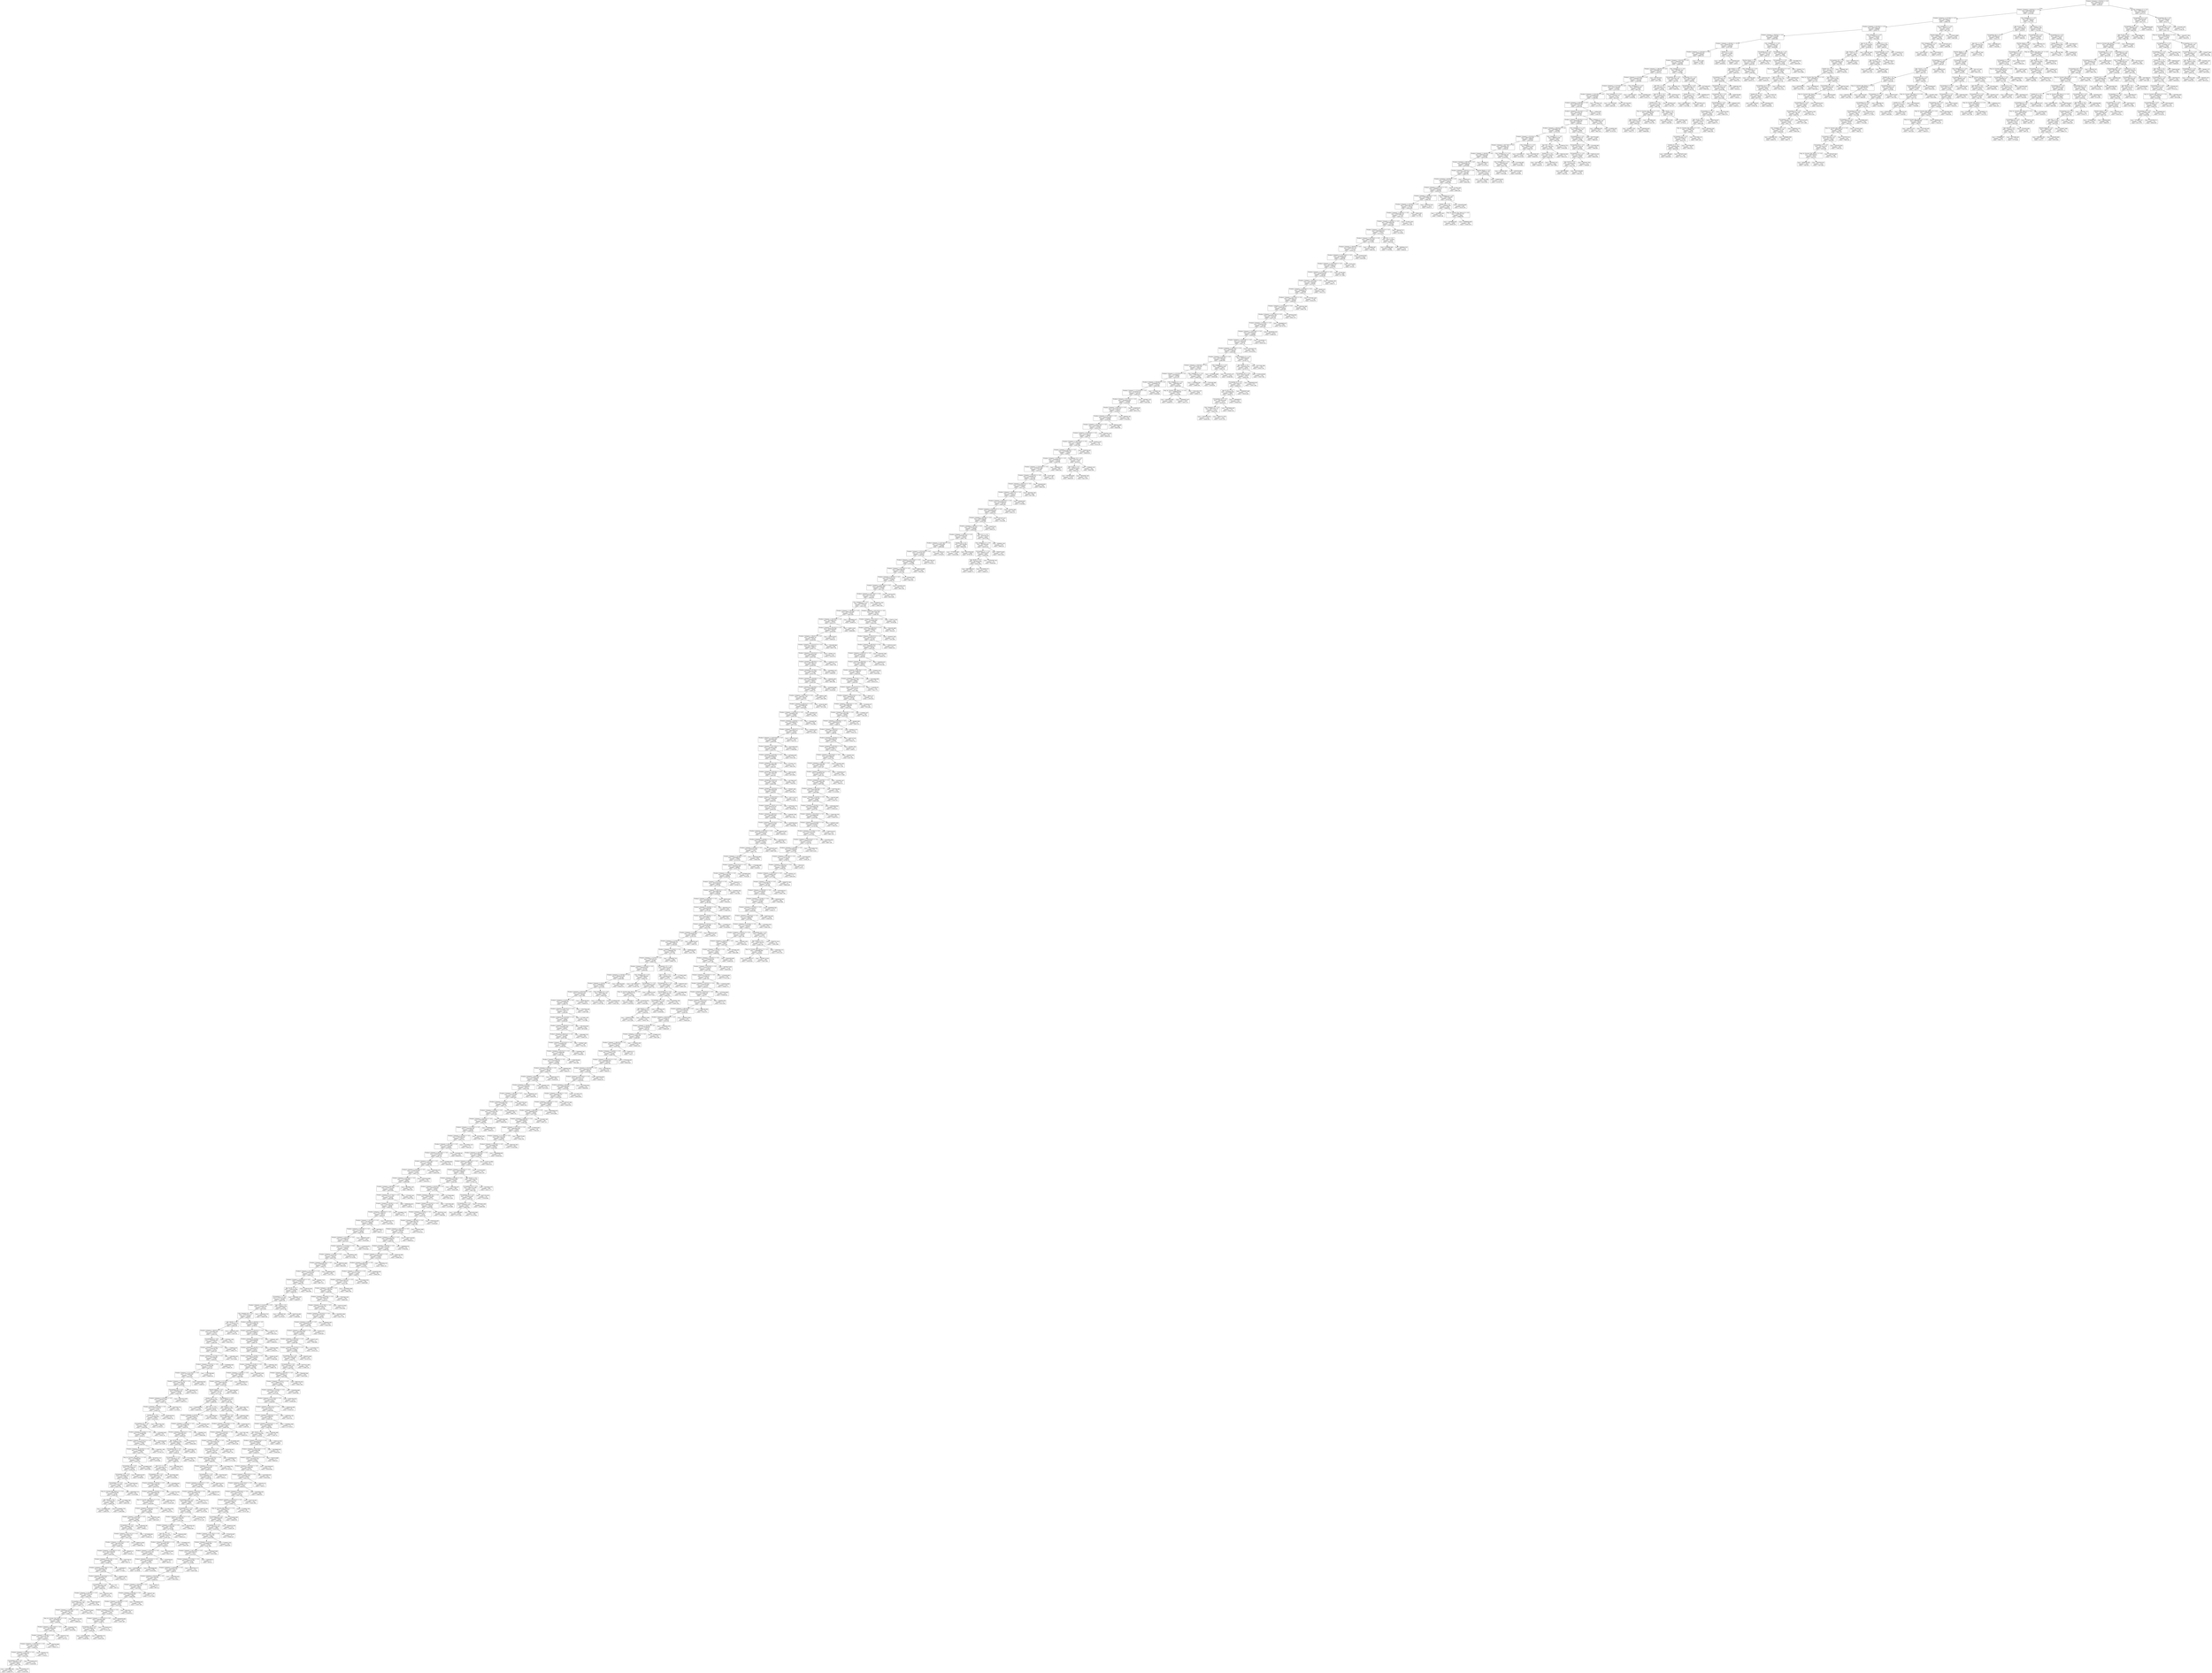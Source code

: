 digraph Tree {
node [shape=box] ;
0 [label="Product_Category_1=50.00.0 <= 0.5\nmse = 24830183.272\nsamples = 360176\nvalue = 9336.007"] ;
1 [label="Product_Category_1=80.00.0 <= 0.5\nmse = 26038046.389\nsamples = 318104\nvalue = 9763.829"] ;
0 -> 1 [labeldistance=2.5, labelangle=45, headlabel="True"] ;
2 [label="Product_Category_1=110.00.0 <= 0.5\nmse = 28379012.77\nsamples = 278064\nvalue = 10088.152"] ;
1 -> 2 ;
3 [label="Product_Category_1=514.00.0 <= 0.5\nmse = 28212042.162\nsamples = 269886\nvalue = 10252.711"] ;
2 -> 3 ;
4 [label="Product_Category_1=58.00.0 <= 0.5\nmse = 28671170.689\nsamples = 254660\nvalue = 10493.606"] ;
3 -> 4 ;
5 [label="Product_Category_1=45.00.0 <= 0.5\nmse = 29230745.765\nsamples = 239296\nvalue = 10747.467"] ;
4 -> 5 ;
6 [label="Product_Category_1=1316.00.0 <= 0.5\nmse = 28582450.591\nsamples = 236049\nvalue = 10866.333"] ;
5 -> 6 ;
7 [label="Product_Category_1=814.00.0 <= 0.5\nmse = 27826351.169\nsamples = 233693\nvalue = 10968.409"] ;
6 -> 7 ;
8 [label="Product_Category_1=180.00.0 <= 0.5\nmse = 28226067.46\nsamples = 223270\nvalue = 11145.312"] ;
7 -> 8 ;
9 [label="Product_Category_1=1116.00.0 <= 0.5\nmse = 27858927.829\nsamples = 221222\nvalue = 11220.928"] ;
8 -> 9 ;
10 [label="Product_Category_1=1115.00.0 <= 0.5\nmse = 27617333.405\nsamples = 218053\nvalue = 11313.403"] ;
9 -> 10 ;
11 [label="Product_Category_1=1214.00.0 <= 0.5\nmse = 27349452.943\nsamples = 215306\nvalue = 11398.902"] ;
10 -> 11 ;
12 [label="Product_Category_1=120.00.0 <= 0.5\nmse = 26949197.668\nsamples = 214145\nvalue = 11453.254"] ;
11 -> 12 ;
13 [label="Product_Category_1=511.00.0 <= 0.5\nmse = 26541607.83\nsamples = 213003\nvalue = 11507.48"] ;
12 -> 13 ;
14 [label="Product_Category_1=816.00.0 <= 0.5\nmse = 26392989.344\nsamples = 209573\nvalue = 11598.684"] ;
13 -> 14 ;
15 [label="Product_Category_1=58.014.0 <= 0.5\nmse = 26559865.797\nsamples = 202984\nvalue = 11731.074"] ;
14 -> 15 ;
16 [label="Product_Category_1=515.00.0 <= 0.5\nmse = 26473326.297\nsamples = 199033\nvalue = 11834.997"] ;
15 -> 16 ;
17 [label="Product_Category_1=817.00.0 <= 0.5\nmse = 26329561.321\nsamples = 195704\nvalue = 11929.69"] ;
16 -> 17 ;
18 [label="Product_Category_1=48.09.0 <= 0.5\nmse = 26554833.268\nsamples = 190455\nvalue = 12034.299"] ;
17 -> 18 ;
19 [label="Product_Category_1=68.00.0 <= 0.5\nmse = 26280026.124\nsamples = 189588\nvalue = 12076.662"] ;
18 -> 19 ;
20 [label="Product_Category_1=45.012.0 <= 0.5\nmse = 26172571.563\nsamples = 185366\nvalue = 11985.378"] ;
19 -> 20 ;
21 [label="Product_Category_1=45.08.0 <= 0.5\nmse = 25928775.708\nsamples = 184635\nvalue = 12022.282"] ;
20 -> 21 ;
22 [label="Product_Category_1=18.017.0 <= 0.5\nmse = 25688913.275\nsamples = 183928\nvalue = 12058.234"] ;
21 -> 22 ;
23 [label="Product_Category_1=56.00.0 <= 0.5\nmse = 25634064.735\nsamples = 179538\nvalue = 11968.345"] ;
22 -> 23 ;
24 [label="Product_Category_1=130.00.0 <= 0.5\nmse = 25527342.333\nsamples = 177724\nvalue = 12025.893"] ;
23 -> 24 ;
25 [label="Product_Category_1=48.00.0 <= 0.5\nmse = 25291080.145\nsamples = 177316\nvalue = 12051.913"] ;
24 -> 25 ;
26 [label="Product_Category_1=45.09.0 <= 0.5\nmse = 25074995.663\nsamples = 176742\nvalue = 12082.896"] ;
25 -> 26 ;
27 [label="Product_Category_1=814.017.0 <= 0.5\nmse = 24855626.976\nsamples = 176227\nvalue = 12112.012"] ;
26 -> 27 ;
28 [label="Product_Category_1=815.00.0 <= 0.5\nmse = 24891074.526\nsamples = 173549\nvalue = 12177.878"] ;
27 -> 28 ;
29 [label="Product_Category_1=59.00.0 <= 0.5\nmse = 24887253.136\nsamples = 171219\nvalue = 12240.321"] ;
28 -> 29 ;
30 [label="Product_Category_1=1315.016.0 <= 0.5\nmse = 24769455.536\nsamples = 169828\nvalue = 12289.361"] ;
29 -> 30 ;
31 [label="Product_Category_1=1314.016.0 <= 0.5\nmse = 24533494.772\nsamples = 169466\nvalue = 12314.173"] ;
30 -> 31 ;
32 [label="Product_Category_1=1113.016.0 <= 0.5\nmse = 24296759.929\nsamples = 169106\nvalue = 12338.945"] ;
31 -> 32 ;
33 [label="Product_Category_1=813.00.0 <= 0.5\nmse = 24114275.655\nsamples = 168387\nvalue = 12372.977"] ;
32 -> 33 ;
34 [label="Product_Category_1=512.00.0 <= 0.5\nmse = 24089634.79\nsamples = 166546\nvalue = 12425.371"] ;
33 -> 34 ;
35 [label="Product_Category_1=811.00.0 <= 0.5\nmse = 23973823.151\nsamples = 165420\nvalue = 12466.831"] ;
34 -> 35 ;
36 [label="Product_Category_1=1115.016.0 <= 0.5\nmse = 23845189.77\nsamples = 164329\nvalue = 12507.875"] ;
35 -> 36 ;
37 [label="Product_Category_1=1013.00.0 <= 0.5\nmse = 23670570.748\nsamples = 163758\nvalue = 12537.216"] ;
36 -> 37 ;
38 [label="Product_Category_1=70.00.0 <= 0.5\nmse = 23464523.952\nsamples = 163169\nvalue = 12507.481"] ;
37 -> 38 ;
39 [label="Product_Category_1=1016.00.0 <= 0.5\nmse = 23327974.027\nsamples = 160894\nvalue = 12449.804"] ;
38 -> 39 ;
40 [label="Product_Category_1=1015.00.0 <= 0.5\nmse = 23122019.06\nsamples = 160187\nvalue = 12417.19"] ;
39 -> 40 ;
41 [label="Product_Category_1=160.00.0 <= 0.5\nmse = 22904521.163\nsamples = 159539\nvalue = 12385.806"] ;
40 -> 41 ;
42 [label="Product_Category_1=16.08.0 <= 0.5\nmse = 22818487.613\nsamples = 153084\nvalue = 12286.998"] ;
41 -> 42 ;
43 [label="Product_Category_1=616.00.0 <= 0.5\nmse = 22733183.199\nsamples = 150214\nvalue = 12217.937"] ;
42 -> 43 ;
44 [label="Product_Category_1=115.016.0 <= 0.5\nmse = 22576648.0\nsamples = 147565\nvalue = 12151.671"] ;
43 -> 44 ;
45 [label="Product_Category_1=518.00.0 <= 0.5\nmse = 22496858.791\nsamples = 141634\nvalue = 12054.592"] ;
44 -> 45 ;
46 [label="Product_Category_1=1114.00.0 <= 0.5\nmse = 22386787.48\nsamples = 140734\nvalue = 12092.615"] ;
45 -> 46 ;
47 [label="Product_Category_1=511.012.0 <= 0.5\nmse = 22260635.652\nsamples = 140099\nvalue = 12123.931"] ;
46 -> 47 ;
48 [label="Product_Category_1=59.014.0 <= 0.5\nmse = 22141635.317\nsamples = 139317\nvalue = 12159.017"] ;
47 -> 48 ;
49 [label="Product_Category_1=517.00.0 <= 0.5\nmse = 22022278.047\nsamples = 138568\nvalue = 12193.634"] ;
48 -> 49 ;
50 [label="Product_Category_1=512.014.0 <= 0.5\nmse = 21927939.132\nsamples = 137582\nvalue = 12233.514"] ;
49 -> 50 ;
51 [label="Product_Category_1=514.016.0 <= 0.5\nmse = 21811027.01\nsamples = 136843\nvalue = 12267.13"] ;
50 -> 51 ;
52 [label="Product_Category_1=1013.016.0 <= 0.5\nmse = 21713790.003\nsamples = 136067\nvalue = 12301.069"] ;
51 -> 52 ;
53 [label="Product_Category_1=34.00.0 <= 0.5\nmse = 21504990.744\nsamples = 135403\nvalue = 12269.9"] ;
52 -> 53 ;
54 [label="Product_Category_1=812.00.0 <= 0.5\nmse = 21629400.67\nsamples = 132236\nvalue = 12336.755"] ;
53 -> 54 ;
55 [label="Product_Category_1=1315.00.0 <= 0.5\nmse = 21550527.466\nsamples = 131369\nvalue = 12372.21"] ;
54 -> 55 ;
56 [label="Product_Category_1=516.00.0 <= 0.5\nmse = 21392099.314\nsamples = 131190\nvalue = 12388.206"] ;
55 -> 56 ;
57 [label="Product_Category_1=58.017.0 <= 0.5\nmse = 21283520.037\nsamples = 130607\nvalue = 12417.216"] ;
56 -> 57 ;
58 [label="Product_Category_1=45.015.0 <= 0.5\nmse = 21194677.76\nsamples = 129923\nvalue = 12448.517"] ;
57 -> 58 ;
59 [label="Product_Category_1=49.015.0 <= 0.5\nmse = 21044628.422\nsamples = 129718\nvalue = 12465.495"] ;
58 -> 59 ;
60 [label="Product_Category_1=514.017.0 <= 0.5\nmse = 20904854.897\nsamples = 129483\nvalue = 12483.412"] ;
59 -> 60 ;
61 [label="Product_Category_1=56.08.0 <= 0.5\nmse = 20841662.687\nsamples = 128680\nvalue = 12516.305"] ;
60 -> 61 ;
62 [label="Product_Category_1=34.05.0 <= 0.5\nmse = 20752105.435\nsamples = 128099\nvalue = 12544.009"] ;
61 -> 62 ;
63 [label="Product_Category_1=34.012.0 <= 0.5\nmse = 21070252.354\nsamples = 123674\nvalue = 12621.704"] ;
62 -> 63 ;
64 [label="Product_Category_1=1217.00.0 <= 0.5\nmse = 21224832.858\nsamples = 120580\nvalue = 12689.882"] ;
63 -> 64 ;
65 [label="Product_Category_1=515.018.0 <= 0.5\nmse = 21078193.547\nsamples = 120415\nvalue = 12705.381"] ;
64 -> 65 ;
66 [label="Product_Category_1=813.016.0 <= 0.5\nmse = 20966626.167\nsamples = 119982\nvalue = 12730.506"] ;
65 -> 66 ;
67 [label="Product_Category_1=513.00.0 <= 0.5\nmse = 20881988.607\nsamples = 119337\nvalue = 12761.358"] ;
66 -> 67 ;
68 [label="Product_Category_1=56.09.0 <= 0.5\nmse = 20769416.164\nsamples = 118902\nvalue = 12786.741"] ;
67 -> 68 ;
69 [label="Product_Category_1=815.016.0 <= 0.5\nmse = 20659481.665\nsamples = 118487\nvalue = 12811.207"] ;
68 -> 69 ;
70 [label="Product_Category_1=1517.00.0 <= 0.5\nmse = 20570073.322\nsamples = 117913\nvalue = 12839.89"] ;
69 -> 70 ;
71 [label="City_Category=C <= 0.5\nmse = 20449843.642\nsamples = 117416\nvalue = 12813.553"] ;
70 -> 71 ;
72 [label="Product_Category_1=100.00.0 <= 0.5\nmse = 20521337.668\nsamples = 79783\nvalue = 12543.864"] ;
71 -> 72 ;
73 [label="Product_Category_1=45.018.0 <= 0.5\nmse = 20374261.615\nsamples = 79574\nvalue = 12523.573"] ;
72 -> 73 ;
74 [label="Product_Category_1=56.016.0 <= 0.5\nmse = 20260195.489\nsamples = 79472\nvalue = 12536.952"] ;
73 -> 74 ;
75 [label="Product_Category_1=56.013.0 <= 0.5\nmse = 20186087.44\nsamples = 79193\nvalue = 12558.642"] ;
74 -> 75 ;
76 [label="Product_Category_1=1214.017.0 <= 0.5\nmse = 20114840.511\nsamples = 78913\nvalue = 12580.112"] ;
75 -> 76 ;
77 [label="Product_Category_1=610.013.0 <= 0.5\nmse = 20004416.483\nsamples = 78833\nvalue = 12591.625"] ;
76 -> 77 ;
78 [label="Product_Category_1=68.016.0 <= 0.5\nmse = 19937681.514\nsamples = 78219\nvalue = 12559.942"] ;
77 -> 78 ;
79 [label="Product_Category_1=57.00.0 <= 0.5\nmse = 19827210.488\nsamples = 77199\nvalue = 12518.709"] ;
78 -> 79 ;
80 [label="Product_Category_1=150.00.0 <= 0.5\nmse = 19763209.975\nsamples = 76915\nvalue = 12540.224"] ;
79 -> 80 ;
81 [label="Product_Category_1=412.00.0 <= 0.5\nmse = 19525499.447\nsamples = 75630\nvalue = 12495.147"] ;
80 -> 81 ;
82 [label="Product_Category_1=813.015.0 <= 0.5\nmse = 19427531.126\nsamples = 75540\nvalue = 12507.117"] ;
81 -> 82 ;
83 [label="Product_Category_1=58.012.0 <= 0.5\nmse = 19398808.424\nsamples = 75146\nvalue = 12530.893"] ;
82 -> 83 ;
84 [label="Product_Category_1=814.016.0 <= 0.5\nmse = 19358838.304\nsamples = 74866\nvalue = 12550.381"] ;
83 -> 84 ;
85 [label="Product_Category_1=40.00.0 <= 0.5\nmse = 19330809.072\nsamples = 74540\nvalue = 12571.415"] ;
84 -> 85 ;
86 [label="Product_Category_1=816.017.0 <= 0.5\nmse = 19247954.233\nsamples = 74472\nvalue = 12580.961"] ;
85 -> 86 ;
87 [label="Product_Category_1=1015.016.0 <= 0.5\nmse = 19206853.802\nsamples = 74208\nvalue = 12599.565"] ;
86 -> 87 ;
88 [label="Product_Category_1=511.016.0 <= 0.5\nmse = 19108213.489\nsamples = 73967\nvalue = 12581.973"] ;
87 -> 88 ;
89 [label="Product_Category_1=415.00.0 <= 0.5\nmse = 19048055.636\nsamples = 73826\nvalue = 12594.989"] ;
88 -> 89 ;
90 [label="Product_Category_1=411.00.0 <= 0.5\nmse = 18975900.591\nsamples = 73771\nvalue = 12602.99"] ;
89 -> 90 ;
91 [label="Product_Category_1=818.00.0 <= 0.5\nmse = 18911001.905\nsamples = 73714\nvalue = 12610.82"] ;
90 -> 91 ;
92 [label="Product_Category_1=45.013.0 <= 0.5\nmse = 18877100.125\nsamples = 73489\nvalue = 12626.398"] ;
91 -> 92 ;
93 [label="Product_Category_1=58.018.0 <= 0.5\nmse = 18810918.636\nsamples = 73435\nvalue = 12634.05"] ;
92 -> 93 ;
94 [label="Product_Category_1=1014.016.0 <= 0.5\nmse = 18776345.844\nsamples = 73242\nvalue = 12648.431"] ;
93 -> 94 ;
95 [label="Product_Category_1=56.011.0 <= 0.5\nmse = 18704716.55\nsamples = 73143\nvalue = 12638.224"] ;
94 -> 95 ;
96 [label="Product_Category_1=68.014.0 <= 0.5\nmse = 18650872.901\nsamples = 73030\nvalue = 12649.096"] ;
95 -> 96 ;
97 [label="Product_Category_1=813.014.0 <= 0.5\nmse = 18605110.049\nsamples = 72491\nvalue = 12625.35"] ;
96 -> 97 ;
98 [label="Product_Category_1=58.015.0 <= 0.5\nmse = 18558123.203\nsamples = 72344\nvalue = 12637.675"] ;
97 -> 98 ;
99 [label="Product_Category_1=24.09.0 <= 0.5\nmse = 18503467.573\nsamples = 72258\nvalue = 12646.963"] ;
98 -> 99 ;
100 [label="Product_Category_1=24.05.0 <= 0.5\nmse = 18535714.696\nsamples = 71011\nvalue = 12681.732"] ;
99 -> 100 ;
101 [label="Product_Category_1=12.04.0 <= 0.5\nmse = 18532994.077\nsamples = 70063\nvalue = 12712.333"] ;
100 -> 101 ;
102 [label="Product_Category_1=513.014.0 <= 0.5\nmse = 18465532.392\nsamples = 69829\nvalue = 12727.763"] ;
101 -> 102 ;
103 [label="Product_Category_1=15.00.0 <= 0.5\nmse = 18430166.196\nsamples = 69683\nvalue = 12739.725"] ;
102 -> 103 ;
104 [label="Product_Category_1=513.016.0 <= 0.5\nmse = 18345303.915\nsamples = 68556\nvalue = 12773.254"] ;
103 -> 104 ;
105 [label="Product_Category_1=49.012.0 <= 0.5\nmse = 18312866.548\nsamples = 68414\nvalue = 12784.897"] ;
104 -> 105 ;
106 [label="Product_Category_1=610.00.0 <= 0.5\nmse = 18260586.74\nsamples = 68378\nvalue = 12790.599"] ;
105 -> 106 ;
107 [label="Product_Category_1=34.09.0 <= 0.5\nmse = 18225035.098\nsamples = 68172\nvalue = 12777.078"] ;
106 -> 107 ;
108 [label="Product_Category_1=23.04.0 <= 0.5\nmse = 18203549.13\nsamples = 67911\nvalue = 12792.291"] ;
107 -> 108 ;
109 [label="Product_Category_1=16.014.0 <= 0.5\nmse = 18184150.668\nsamples = 67342\nvalue = 12814.795"] ;
108 -> 109 ;
110 [label="Product_Category_1=12.08.0 <= 0.5\nmse = 18164600.505\nsamples = 66700\nvalue = 12791.014"] ;
109 -> 110 ;
111 [label="Product_Category_1=12.09.0 <= 0.5\nmse = 18056004.161\nsamples = 65516\nvalue = 12758.557"] ;
110 -> 111 ;
112 [label="Product_Category_1=12.00.0 <= 0.5\nmse = 17968486.754\nsamples = 63752\nvalue = 12717.792"] ;
111 -> 112 ;
113 [label="Product_Category_1=12.05.0 <= 0.5\nmse = 17827419.218\nsamples = 61268\nvalue = 12666.102"] ;
112 -> 113 ;
114 [label="Product_Category_1=116.00.0 <= 0.5\nmse = 17834575.507\nsamples = 57793\nvalue = 12599.842"] ;
113 -> 114 ;
115 [label="Product_Category_1=118.00.0 <= 0.5\nmse = 18000215.359\nsamples = 51349\nvalue = 12492.882"] ;
114 -> 115 ;
116 [label="Product_Category_1=18.00.0 <= 0.5\nmse = 17980690.37\nsamples = 51054\nvalue = 12473.076"] ;
115 -> 116 ;
117 [label="Product_Category_1=610.016.0 <= 0.5\nmse = 17864473.424\nsamples = 48430\nvalue = 12411.885"] ;
116 -> 117 ;
118 [label="Product_Category_1=12.014.0 <= 0.5\nmse = 17805600.09\nsamples = 48126\nvalue = 12390.173"] ;
117 -> 118 ;
119 [label="Product_Category_1=812.017.0 <= 0.5\nmse = 17724911.105\nsamples = 46711\nvalue = 12342.69"] ;
118 -> 119 ;
120 [label="Product_Category_1=115.018.0 <= 0.5\nmse = 17687198.517\nsamples = 46589\nvalue = 12356.267"] ;
119 -> 120 ;
121 [label="Product_Category_1=68.010.0 <= 0.5\nmse = 17629391.544\nsamples = 46387\nvalue = 12373.179"] ;
120 -> 121 ;
122 [label="Product_Category_1=89.014.0 <= 0.5\nmse = 17577273.869\nsamples = 46039\nvalue = 12351.092"] ;
121 -> 122 ;
123 [label="Product_Category_1=215.016.0 <= 0.5\nmse = 17556956.601\nsamples = 45901\nvalue = 12364.945"] ;
122 -> 123 ;
124 [label="Product_Category_1=25.012.0 <= 0.5\nmse = 17518948.466\nsamples = 45733\nvalue = 12380.286"] ;
123 -> 124 ;
125 [label="Product_Category_1=89.00.0 <= 0.5\nmse = 17474709.553\nsamples = 45586\nvalue = 12394.568"] ;
124 -> 125 ;
126 [label="Product_Category_1=25.00.0 <= 0.5\nmse = 17437807.332\nsamples = 45508\nvalue = 12404.773"] ;
125 -> 126 ;
127 [label="Product_Category_1=810.00.0 <= 0.5\nmse = 17476053.228\nsamples = 44868\nvalue = 12434.048"] ;
126 -> 127 ;
128 [label="Product_Category_1=14.09.0 <= 0.5\nmse = 17470859.693\nsamples = 44715\nvalue = 12447.935"] ;
127 -> 128 ;
129 [label="Product_Category_1=35.00.0 <= 0.5\nmse = 17412476.467\nsamples = 44477\nvalue = 12465.063"] ;
128 -> 129 ;
130 [label="Product_Category_1=312.00.0 <= 0.5\nmse = 17530909.734\nsamples = 43634\nvalue = 12497.133"] ;
129 -> 130 ;
131 [label="Product_Category_1=24.00.0 <= 0.5\nmse = 17532343.749\nsamples = 43370\nvalue = 12515.385"] ;
130 -> 131 ;
132 [label="Product_Category_1=24.015.0 <= 0.5\nmse = 17547978.488\nsamples = 42805\nvalue = 12542.563"] ;
131 -> 132 ;
133 [label="Product_Category_1=1113.00.0 <= 0.5\nmse = 17504366.524\nsamples = 42548\nvalue = 12560.816"] ;
132 -> 133 ;
134 [label="Product_Category_1=14.00.0 <= 0.5\nmse = 17461655.447\nsamples = 42517\nvalue = 12567.074"] ;
133 -> 134 ;
135 [label="Product_Category_1=28.014.0 <= 0.5\nmse = 17415512.694\nsamples = 42442\nvalue = 12576.814"] ;
134 -> 135 ;
136 [label="Product_Category_1=58.016.0 <= 0.5\nmse = 17408744.505\nsamples = 42118\nvalue = 12597.107"] ;
135 -> 136 ;
137 [label="Product_Category_1=215.00.0 <= 0.5\nmse = 17374910.557\nsamples = 42065\nvalue = 12605.163"] ;
136 -> 137 ;
138 [label="Product_Category_1=15.018.0 <= 0.5\nmse = 17358778.907\nsamples = 41631\nvalue = 12627.575"] ;
137 -> 138 ;
139 [label="Product_Category_1=170.00.0 <= 0.5\nmse = 17327966.648\nsamples = 40891\nvalue = 12599.068"] ;
138 -> 139 ;
140 [label="Product_Category_1=60.00.0 <= 0.5\nmse = 17355771.039\nsamples = 40646\nvalue = 12614.844"] ;
139 -> 140 ;
141 [label="Product_Category_1=117.00.0 <= 0.5\nmse = 17335112.457\nsamples = 40162\nvalue = 12592.996"] ;
140 -> 141 ;
142 [label="Product_Category_1=29.00.0 <= 0.5\nmse = 17217416.162\nsamples = 39289\nvalue = 12622.05"] ;
141 -> 142 ;
143 [label="Product_Category_1=68.015.0 <= 0.5\nmse = 17211985.971\nsamples = 39112\nvalue = 12634.97"] ;
142 -> 143 ;
144 [label="Product_Category_1=25.014.0 <= 0.5\nmse = 17215812.393\nsamples = 38696\nvalue = 12615.235"] ;
143 -> 144 ;
145 [label="Product_Category_1=915.00.0 <= 0.5\nmse = 17210747.01\nsamples = 38569\nvalue = 12625.285"] ;
144 -> 145 ;
146 [label="Product_Category_1=214.00.0 <= 0.5\nmse = 17142662.227\nsamples = 38379\nvalue = 12613.031"] ;
145 -> 146 ;
147 [label="Product_Category_1=113.015.0 <= 0.5\nmse = 17133118.569\nsamples = 38242\nvalue = 12623.377"] ;
146 -> 147 ;
148 [label="Product_Category_1=15.09.0 <= 0.5\nmse = 17100476.39\nsamples = 38103\nvalue = 12633.786"] ;
147 -> 148 ;
149 [label="Product_Category_1=28.00.0 <= 0.5\nmse = 17065879.275\nsamples = 37985\nvalue = 12643.23"] ;
148 -> 149 ;
150 [label="Product_Category_1=511.015.0 <= 0.5\nmse = 17083278.593\nsamples = 37576\nvalue = 12660.272"] ;
149 -> 150 ;
151 [label="Product_Category_1=810.016.0 <= 0.5\nmse = 17063676.16\nsamples = 37560\nvalue = 12663.541"] ;
150 -> 151 ;
152 [label="Age=51-55 <= 0.5\nmse = 17052724.096\nsamples = 37528\nvalue = 12668.024"] ;
151 -> 152 ;
153 [label="Occupation=1 <= 0.5\nmse = 17167107.658\nsamples = 35299\nvalue = 12629.199"] ;
152 -> 153 ;
154 [label="Product_Category_1=114.017.0 <= 0.5\nmse = 17162047.325\nsamples = 32712\nvalue = 12673.044"] ;
153 -> 154 ;
155 [label="City_Category=B <= 0.5\nmse = 17161037.217\nsamples = 32508\nvalue = 12659.57"] ;
154 -> 155 ;
156 [label="Age=46-50 <= 0.5\nmse = 17762916.778\nsamples = 12626\nvalue = 12454.167"] ;
155 -> 156 ;
157 [label="Product_Category_1=68.013.0 <= 0.5\nmse = 17814642.255\nsamples = 11917\nvalue = 12502.163"] ;
156 -> 157 ;
158 [label="Occupation=6 <= 0.5\nmse = 17806964.265\nsamples = 11811\nvalue = 12484.045"] ;
157 -> 158 ;
159 [label="Product_Category_1=15.08.0 <= 0.5\nmse = 17780154.782\nsamples = 11531\nvalue = 12455.437"] ;
158 -> 159 ;
160 [label="Product_Category_1=717.00.0 <= 0.5\nmse = 17801946.281\nsamples = 11395\nvalue = 12434.92"] ;
159 -> 160 ;
161 [label="Product_Category_1=12.03.0 <= 0.5\nmse = 17760182.386\nsamples = 11375\nvalue = 12427.437"] ;
160 -> 161 ;
162 [label="Product_Category_1=111.015.0 <= 0.5\nmse = 17734905.295\nsamples = 11284\nvalue = 12412.416"] ;
161 -> 162 ;
163 [label="Product_Category_1=217.00.0 <= 0.5\nmse = 17601782.46\nsamples = 10862\nvalue = 12379.163"] ;
162 -> 163 ;
164 [label="Occupation=20 <= 0.5\nmse = 17680595.356\nsamples = 10758\nvalue = 12363.558"] ;
163 -> 164 ;
165 [label="Product_Category_1=15.015.0 <= 0.5\nmse = 17583077.695\nsamples = 9871\nvalue = 12406.734"] ;
164 -> 165 ;
166 [label="Product_Category_1=18.09.0 <= 0.5\nmse = 17574773.518\nsamples = 9702\nvalue = 12428.112"] ;
165 -> 166 ;
167 [label="Gender=F <= 0.5\nmse = 17563994.688\nsamples = 9659\nvalue = 12418.222"] ;
166 -> 167 ;
168 [label="Occupation=10 <= 0.5\nmse = 17779441.41\nsamples = 7960\nvalue = 12350.294"] ;
167 -> 168 ;
169 [label="Product_Category_1=15.06.0 <= 0.5\nmse = 17760289.909\nsamples = 7866\nvalue = 12324.11"] ;
168 -> 169 ;
170 [label="Product_Category_1=115.017.0 <= 0.5\nmse = 17798323.918\nsamples = 7558\nvalue = 12289.502"] ;
169 -> 170 ;
171 [label="Product_Category_1=16.016.0 <= 0.5\nmse = 17786696.204\nsamples = 7445\nvalue = 12267.575"] ;
170 -> 171 ;
172 [label="Stay_In_Current_City_Years=1 <= 0.5\nmse = 17745964.801\nsamples = 7263\nvalue = 12239.723"] ;
171 -> 172 ;
173 [label="Occupation=16 <= 0.5\nmse = 17523944.814\nsamples = 4834\nvalue = 12354.108"] ;
172 -> 173 ;
174 [label="Occupation=14 <= 0.5\nmse = 17616060.704\nsamples = 4590\nvalue = 12279.008"] ;
173 -> 174 ;
175 [label="Occupation=7 <= 0.5\nmse = 17533161.929\nsamples = 4249\nvalue = 12201.744"] ;
174 -> 175 ;
176 [label="Stay_In_Current_City_Years=2 <= 0.5\nmse = 17008316.488\nsamples = 3728\nvalue = 12289.391"] ;
175 -> 176 ;
177 [label="Age=36-45 <= 0.5\nmse = 17579683.067\nsamples = 2680\nvalue = 12088.429"] ;
176 -> 177 ;
178 [label="mse = 17636689.426\nsamples = 2444\nvalue = 11965.076"] ;
177 -> 178 ;
179 [label="mse = 15199900.775\nsamples = 236\nvalue = 13365.869"] ;
177 -> 179 ;
180 [label="mse = 15179808.798\nsamples = 1048\nvalue = 12803.301"] ;
176 -> 180 ;
181 [label="mse = 20840386.714\nsamples = 521\nvalue = 11574.589"] ;
175 -> 181 ;
182 [label="mse = 17647765.844\nsamples = 341\nvalue = 13241.745"] ;
174 -> 182 ;
183 [label="mse = 13689152.557\nsamples = 244\nvalue = 13766.857"] ;
173 -> 183 ;
184 [label="mse = 18109952.052\nsamples = 2429\nvalue = 12012.082"] ;
172 -> 184 ;
185 [label="mse = 18145741.131\nsamples = 182\nvalue = 13379.082"] ;
171 -> 185 ;
186 [label="mse = 16445781.159\nsamples = 113\nvalue = 13734.133"] ;
170 -> 186 ;
187 [label="mse = 16076346.693\nsamples = 308\nvalue = 13173.367"] ;
169 -> 187 ;
188 [label="mse = 14524000.629\nsamples = 94\nvalue = 14541.34"] ;
168 -> 188 ;
189 [label="mse = 16431702.728\nsamples = 1699\nvalue = 12736.471"] ;
167 -> 189 ;
190 [label="mse = 15038169.933\nsamples = 43\nvalue = 14649.791"] ;
166 -> 190 ;
191 [label="mse = 16527342.733\nsamples = 169\nvalue = 11179.45"] ;
165 -> 191 ;
192 [label="mse = 18514217.455\nsamples = 887\nvalue = 11883.079"] ;
164 -> 192 ;
193 [label="mse = 6818449.743\nsamples = 104\nvalue = 13993.337"] ;
163 -> 193 ;
194 [label="mse = 20400365.592\nsamples = 422\nvalue = 13268.32"] ;
162 -> 194 ;
195 [label="mse = 17397298.669\nsamples = 91\nvalue = 14290.033"] ;
161 -> 195 ;
196 [label="mse = 23408669.048\nsamples = 20\nvalue = 16691.05"] ;
160 -> 196 ;
197 [label="mse = 12963994.425\nsamples = 136\nvalue = 14174.463"] ;
159 -> 197 ;
198 [label="mse = 17489332.49\nsamples = 280\nvalue = 13662.179"] ;
158 -> 198 ;
199 [label="mse = 14557801.339\nsamples = 106\nvalue = 14521.019"] ;
157 -> 199 ;
200 [label="mse = 16203977.459\nsamples = 709\nvalue = 11647.44"] ;
156 -> 200 ;
201 [label="Product_Category_1=49.00.0 <= 0.5\nmse = 16735008.149\nsamples = 19882\nvalue = 12790.01"] ;
155 -> 201 ;
202 [label="Product_Category_1=16.013.0 <= 0.5\nmse = 16704809.013\nsamples = 19876\nvalue = 12793.266"] ;
201 -> 202 ;
203 [label="Product_Category_1=16.00.0 <= 0.5\nmse = 16685026.885\nsamples = 19765\nvalue = 12806.197"] ;
202 -> 203 ;
204 [label="Product_Category_1=24.08.0 <= 0.5\nmse = 16648720.13\nsamples = 19374\nvalue = 12829.852"] ;
203 -> 204 ;
205 [label="Product_Category_1=15.06.0 <= 0.5\nmse = 16624379.202\nsamples = 19023\nvalue = 12852.687"] ;
204 -> 205 ;
206 [label="Product_Category_1=15.08.0 <= 0.5\nmse = 16673848.418\nsamples = 18345\nvalue = 12821.788"] ;
205 -> 206 ;
207 [label="Product_Category_1=18.09.0 <= 0.5\nmse = 16674488.462\nsamples = 18120\nvalue = 12803.982"] ;
206 -> 207 ;
208 [label="Product_Category_1=111.00.0 <= 0.5\nmse = 16675160.691\nsamples = 18010\nvalue = 12791.348"] ;
207 -> 208 ;
209 [label="Marital_Status <= 0.5\nmse = 16607417.541\nsamples = 17712\nvalue = 12771.187"] ;
208 -> 209 ;
210 [label="Gender=M <= 0.5\nmse = 16385352.583\nsamples = 10941\nvalue = 12888.455"] ;
209 -> 210 ;
211 [label="mse = 17483078.903\nsamples = 1799\nvalue = 12445.918"] ;
210 -> 211 ;
212 [label="Age=55+ <= 0.5\nmse = 16123215.873\nsamples = 9142\nvalue = 12975.539"] ;
210 -> 212 ;
213 [label="Product_Category_1=12.03.0 <= 0.5\nmse = 16155875.154\nsamples = 9034\nvalue = 12951.827"] ;
212 -> 213 ;
214 [label="Product_Category_1=18.014.0 <= 0.5\nmse = 16136249.794\nsamples = 8952\nvalue = 12932.36"] ;
213 -> 214 ;
215 [label="Product_Category_1=68.013.0 <= 0.5\nmse = 16081821.912\nsamples = 8873\nvalue = 12949.645"] ;
214 -> 215 ;
216 [label="Age=36-45 <= 0.5\nmse = 16089437.593\nsamples = 8800\nvalue = 12933.095"] ;
215 -> 216 ;
217 [label="Occupation=20 <= 0.5\nmse = 16515733.115\nsamples = 6774\nvalue = 12838.87"] ;
216 -> 217 ;
218 [label="Occupation=11 <= 0.5\nmse = 16429524.152\nsamples = 6504\nvalue = 12888.535"] ;
217 -> 218 ;
219 [label="Age=0-17 <= 0.5\nmse = 16243491.331\nsamples = 6367\nvalue = 12924.409"] ;
218 -> 219 ;
220 [label="Occupation=14 <= 0.5\nmse = 16036731.756\nsamples = 6011\nvalue = 12967.73"] ;
219 -> 220 ;
221 [label="Product_Category_1=78.00.0 <= 0.5\nmse = 16031690.256\nsamples = 5643\nvalue = 13016.142"] ;
220 -> 221 ;
222 [label="Product_Category_1=20.00.0 <= 0.5\nmse = 16005930.546\nsamples = 5634\nvalue = 13008.87"] ;
221 -> 222 ;
223 [label="Stay_In_Current_City_Years=3 <= 0.5\nmse = 15995818.25\nsamples = 5577\nvalue = 13026.895"] ;
222 -> 223 ;
224 [label="Product_Category_1=29.014.0 <= 0.5\nmse = 16127765.941\nsamples = 4676\nvalue = 12948.899"] ;
223 -> 224 ;
225 [label="Product_Category_1=26.015.0 <= 0.5\nmse = 16145217.987\nsamples = 4646\nvalue = 12962.295"] ;
224 -> 225 ;
226 [label="Occupation=7 <= 0.5\nmse = 16169967.974\nsamples = 4626\nvalue = 12972.654"] ;
225 -> 226 ;
227 [label="Product_Category_1=611.013.0 <= 0.5\nmse = 16019604.143\nsamples = 4351\nvalue = 13011.236"] ;
226 -> 227 ;
228 [label="Product_Category_1=214.015.0 <= 0.5\nmse = 16012974.583\nsamples = 4315\nvalue = 12994.765"] ;
227 -> 228 ;
229 [label="Product_Category_1=212.00.0 <= 0.5\nmse = 16019185.909\nsamples = 4301\nvalue = 13003.491"] ;
228 -> 229 ;
230 [label="Product_Category_1=717.00.0 <= 0.5\nmse = 16006890.036\nsamples = 4296\nvalue = 13008.712"] ;
229 -> 230 ;
231 [label="Product_Category_1=217.00.0 <= 0.5\nmse = 15989663.595\nsamples = 4292\nvalue = 13004.295"] ;
230 -> 231 ;
232 [label="Product_Category_1=212.014.0 <= 0.5\nmse = 16069954.707\nsamples = 4254\nvalue = 12990.714"] ;
231 -> 232 ;
233 [label="Occupation=13 <= 0.5\nmse = 16053068.458\nsamples = 4253\nvalue = 12992.918"] ;
232 -> 233 ;
234 [label="Product_Category_1=15.012.0 <= 0.5\nmse = 16074576.124\nsamples = 4228\nvalue = 13003.355"] ;
233 -> 234 ;
235 [label="Occupation=2 <= 0.5\nmse = 16023262.783\nsamples = 4170\nvalue = 12987.713"] ;
234 -> 235 ;
236 [label="Product_Category_1=16.016.0 <= 0.5\nmse = 16053811.929\nsamples = 4012\nvalue = 12960.751"] ;
235 -> 236 ;
237 [label="Stay_In_Current_City_Years=0 <= 0.5\nmse = 16105300.25\nsamples = 3891\nvalue = 12934.64"] ;
236 -> 237 ;
238 [label="Product_Category_1=611.016.0 <= 0.5\nmse = 16189582.862\nsamples = 3425\nvalue = 12991.123"] ;
237 -> 238 ;
239 [label="Product_Category_1=34.08.0 <= 0.5\nmse = 16127337.261\nsamples = 3410\nvalue = 13000.874"] ;
238 -> 239 ;
240 [label="Product_Category_1=1516.017.0 <= 0.5\nmse = 16141704.087\nsamples = 3401\nvalue = 13008.231"] ;
239 -> 240 ;
241 [label="Product_Category_1=12.015.0 <= 0.5\nmse = 16132588.275\nsamples = 3397\nvalue = 13003.492"] ;
240 -> 241 ;
242 [label="Occupation=12 <= 0.5\nmse = 15689656.335\nsamples = 2619\nvalue = 12927.596"] ;
241 -> 242 ;
243 [label="mse = 15523468.358\nsamples = 2394\nvalue = 12868.578"] ;
242 -> 243 ;
244 [label="mse = 17026502.371\nsamples = 225\nvalue = 13555.556"] ;
242 -> 244 ;
245 [label="mse = 17538975.672\nsamples = 778\nvalue = 13258.981"] ;
241 -> 245 ;
246 [label="mse = 7669492.75\nsamples = 4\nvalue = 17032.5"] ;
240 -> 246 ;
247 [label="mse = 2950740.988\nsamples = 9\nvalue = 10221.111"] ;
239 -> 247 ;
248 [label="mse = 25403717.76\nsamples = 15\nvalue = 10774.2"] ;
238 -> 248 ;
249 [label="mse = 15290053.774\nsamples = 466\nvalue = 12519.502"] ;
237 -> 249 ;
250 [label="mse = 13671143.383\nsamples = 121\nvalue = 13800.413"] ;
236 -> 250 ;
251 [label="mse = 14760379.603\nsamples = 158\nvalue = 13672.335"] ;
235 -> 251 ;
252 [label="mse = 18481526.601\nsamples = 58\nvalue = 14127.948"] ;
234 -> 252 ;
253 [label="mse = 9281912.106\nsamples = 25\nvalue = 11227.88"] ;
233 -> 253 ;
254 [label="mse = 0.0\nsamples = 1\nvalue = 3617.0"] ;
232 -> 254 ;
255 [label="mse = 4668973.258\nsamples = 38\nvalue = 14524.711"] ;
231 -> 255 ;
256 [label="mse = 12009080.5\nsamples = 4\nvalue = 17748.0"] ;
230 -> 256 ;
257 [label="mse = 6437158.24\nsamples = 5\nvalue = 8517.6"] ;
229 -> 257 ;
258 [label="mse = 6894872.0\nsamples = 14\nvalue = 10314.0"] ;
228 -> 258 ;
259 [label="mse = 12884214.858\nsamples = 36\nvalue = 14985.444"] ;
227 -> 259 ;
260 [label="mse = 18152808.903\nsamples = 275\nvalue = 12362.215"] ;
226 -> 260 ;
261 [label="mse = 4654454.56\nsamples = 20\nvalue = 10566.2"] ;
225 -> 261 ;
262 [label="mse = 9093551.499\nsamples = 30\nvalue = 10874.367"] ;
224 -> 262 ;
263 [label="mse = 15115616.782\nsamples = 901\nvalue = 13431.678"] ;
223 -> 263 ;
264 [label="mse = 13853364.244\nsamples = 57\nvalue = 11245.298"] ;
222 -> 264 ;
265 [label="mse = 11401722.444\nsamples = 9\nvalue = 17568.333"] ;
221 -> 265 ;
266 [label="mse = 15526992.601\nsamples = 368\nvalue = 12225.364"] ;
220 -> 266 ;
267 [label="mse = 19167854.468\nsamples = 356\nvalue = 12192.938"] ;
219 -> 267 ;
268 [label="mse = 22235861.953\nsamples = 137\nvalue = 11221.314"] ;
218 -> 268 ;
269 [label="mse = 17101665.776\nsamples = 270\nvalue = 11642.489"] ;
217 -> 269 ;
270 [label="mse = 14535166.175\nsamples = 2026\nvalue = 13248.139"] ;
216 -> 270 ;
271 [label="mse = 11150070.73\nsamples = 73\nvalue = 14944.808"] ;
215 -> 271 ;
272 [label="mse = 18446812.29\nsamples = 79\nvalue = 10990.962"] ;
214 -> 272 ;
273 [label="mse = 13740451.827\nsamples = 82\nvalue = 15077.049"] ;
213 -> 273 ;
274 [label="mse = 9410068.601\nsamples = 108\nvalue = 14959.028"] ;
212 -> 274 ;
275 [label="Occupation=4 <= 0.5\nmse = 16908116.813\nsamples = 6771\nvalue = 12581.698"] ;
209 -> 275 ;
276 [label="Age=46-50 <= 0.5\nmse = 16486231.668\nsamples = 6131\nvalue = 12676.889"] ;
275 -> 276 ;
277 [label="Occupation=2 <= 0.5\nmse = 16824967.455\nsamples = 4837\nvalue = 12540.8"] ;
276 -> 277 ;
278 [label="Product_Category_1=114.00.0 <= 0.5\nmse = 16264793.472\nsamples = 4489\nvalue = 12606.169"] ;
277 -> 278 ;
279 [label="Product_Category_1=15.015.0 <= 0.5\nmse = 16242287.834\nsamples = 4428\nvalue = 12580.641"] ;
278 -> 279 ;
280 [label="Product_Category_1=12.03.0 <= 0.5\nmse = 16133630.109\nsamples = 4359\nvalue = 12607.65"] ;
279 -> 280 ;
281 [label="Occupation=15 <= 0.5\nmse = 16115651.051\nsamples = 4317\nvalue = 12588.386"] ;
280 -> 281 ;
282 [label="Product_Category_1=16.016.0 <= 0.5\nmse = 16275494.143\nsamples = 4128\nvalue = 12628.527"] ;
281 -> 282 ;
283 [label="Product_Category_1=717.00.0 <= 0.5\nmse = 16296676.647\nsamples = 4013\nvalue = 12595.571"] ;
282 -> 283 ;
284 [label="Occupation=0 <= 0.5\nmse = 16269991.571\nsamples = 4010\nvalue = 12590.366"] ;
283 -> 284 ;
285 [label="Product_Category_1=12.017.0 <= 0.5\nmse = 16336606.408\nsamples = 3168\nvalue = 12682.348"] ;
284 -> 285 ;
286 [label="Product_Category_1=25.015.0 <= 0.5\nmse = 16330930.578\nsamples = 3161\nvalue = 12673.55"] ;
285 -> 286 ;
287 [label="Occupation=20 <= 0.5\nmse = 16501409.969\nsamples = 3090\nvalue = 12699.37"] ;
286 -> 287 ;
288 [label="Occupation=11 <= 0.5\nmse = 16378323.383\nsamples = 2806\nvalue = 12752.929"] ;
287 -> 288 ;
289 [label="Product_Category_1=1516.017.0 <= 0.5\nmse = 16310832.081\nsamples = 2731\nvalue = 12781.094"] ;
288 -> 289 ;
290 [label="Product_Category_1=29.014.0 <= 0.5\nmse = 16277193.616\nsamples = 2728\nvalue = 12775.066"] ;
289 -> 290 ;
291 [label="Age=55+ <= 0.5\nmse = 16270012.524\nsamples = 2711\nvalue = 12787.223"] ;
290 -> 291 ;
292 [label="Product_Category_1=1416.00.0 <= 0.5\nmse = 16198387.087\nsamples = 2613\nvalue = 12816.677"] ;
291 -> 292 ;
293 [label="Product_Category_1=15.014.0 <= 0.5\nmse = 16188787.162\nsamples = 2605\nvalue = 12805.927"] ;
292 -> 293 ;
294 [label="Product_Category_1=12.015.0 <= 0.5\nmse = 16159724.803\nsamples = 2595\nvalue = 12817.077"] ;
293 -> 294 ;
295 [label="mse = 16255645.423\nsamples = 1999\nvalue = 12739.85"] ;
294 -> 295 ;
296 [label="mse = 15750908.589\nsamples = 596\nvalue = 13076.099"] ;
294 -> 296 ;
297 [label="mse = 15325708.64\nsamples = 10\nvalue = 9912.4"] ;
293 -> 297 ;
298 [label="mse = 7031843.984\nsamples = 8\nvalue = 16317.375"] ;
292 -> 298 ;
299 [label="mse = 17539865.033\nsamples = 98\nvalue = 12001.867"] ;
291 -> 299 ;
300 [label="mse = 13640418.595\nsamples = 17\nvalue = 10836.412"] ;
290 -> 300 ;
301 [label="mse = 16818728.222\nsamples = 3\nvalue = 18262.667"] ;
289 -> 301 ;
302 [label="mse = 17755201.826\nsamples = 75\nvalue = 11727.347"] ;
288 -> 302 ;
303 [label="mse = 17409170.184\nsamples = 284\nvalue = 12170.194"] ;
287 -> 303 ;
304 [label="mse = 7619716.112\nsamples = 71\nvalue = 11549.831"] ;
286 -> 304 ;
305 [label="mse = 3081597.551\nsamples = 7\nvalue = 16655.143"] ;
285 -> 305 ;
306 [label="mse = 15867752.671\nsamples = 842\nvalue = 12244.289"] ;
284 -> 306 ;
307 [label="mse = 3523700.667\nsamples = 3\nvalue = 19553.0"] ;
283 -> 307 ;
308 [label="mse = 14175889.779\nsamples = 115\nvalue = 13778.539"] ;
282 -> 308 ;
309 [label="mse = 11820626.533\nsamples = 189\nvalue = 11711.656"] ;
281 -> 309 ;
310 [label="mse = 14022728.241\nsamples = 42\nvalue = 14587.738"] ;
280 -> 310 ;
311 [label="mse = 20149099.299\nsamples = 69\nvalue = 10874.348"] ;
279 -> 311 ;
312 [label="mse = 14417160.168\nsamples = 61\nvalue = 14459.279"] ;
278 -> 312 ;
313 [label="mse = 23284749.571\nsamples = 348\nvalue = 11697.58"] ;
277 -> 313 ;
314 [label="mse = 14892023.586\nsamples = 1294\nvalue = 13185.591"] ;
276 -> 314 ;
315 [label="mse = 20031284.718\nsamples = 640\nvalue = 11669.802"] ;
275 -> 315 ;
316 [label="mse = 19241494.801\nsamples = 298\nvalue = 13989.641"] ;
208 -> 316 ;
317 [label="mse = 12259489.232\nsamples = 110\nvalue = 14872.509"] ;
207 -> 317 ;
318 [label="mse = 14540507.838\nsamples = 225\nvalue = 14255.756"] ;
206 -> 318 ;
319 [label="mse = 14561061.344\nsamples = 678\nvalue = 13688.732"] ;
205 -> 319 ;
320 [label="mse = 16408118.267\nsamples = 351\nvalue = 11592.299"] ;
204 -> 320 ;
321 [label="mse = 17082423.066\nsamples = 391\nvalue = 11634.074"] ;
203 -> 321 ;
322 [label="mse = 14896201.487\nsamples = 111\nvalue = 10490.811"] ;
202 -> 322 ;
323 [label="mse = 354797.139\nsamples = 6\nvalue = 2001.833"] ;
201 -> 323 ;
324 [label="mse = 12683816.716\nsamples = 204\nvalue = 14820.196"] ;
154 -> 324 ;
325 [label="Age=18-25 <= 0.5\nmse = 16899413.05\nsamples = 2587\nvalue = 12074.786"] ;
153 -> 325 ;
326 [label="mse = 16640937.08\nsamples = 2341\nvalue = 12179.237"] ;
325 -> 326 ;
327 [label="mse = 18267316.499\nsamples = 246\nvalue = 11080.805"] ;
325 -> 327 ;
328 [label="mse = 14839401.337\nsamples = 2229\nvalue = 13282.877"] ;
152 -> 328 ;
329 [label="mse = 2238128.304\nsamples = 32\nvalue = 7405.594"] ;
151 -> 329 ;
330 [label="mse = 4200601.715\nsamples = 16\nvalue = 4987.312"] ;
150 -> 330 ;
331 [label="mse = 12989202.563\nsamples = 409\nvalue = 11077.513"] ;
149 -> 331 ;
332 [label="mse = 18967533.898\nsamples = 118\nvalue = 9593.839"] ;
148 -> 332 ;
333 [label="mse = 17909933.248\nsamples = 139\nvalue = 9770.058"] ;
147 -> 333 ;
334 [label="mse = 11436230.072\nsamples = 137\nvalue = 9725.029"] ;
146 -> 334 ;
335 [label="mse = 24806573.987\nsamples = 190\nvalue = 15100.484"] ;
145 -> 335 ;
336 [label="mse = 9407993.2\nsamples = 127\nvalue = 9563.11"] ;
144 -> 336 ;
337 [label="mse = 13450109.771\nsamples = 416\nvalue = 14470.649"] ;
143 -> 337 ;
338 [label="mse = 10229883.175\nsamples = 177\nvalue = 9767.13"] ;
142 -> 338 ;
339 [label="mse = 20884292.833\nsamples = 873\nvalue = 11285.44"] ;
141 -> 339 ;
340 [label="mse = 15743521.64\nsamples = 484\nvalue = 14427.818"] ;
140 -> 340 ;
341 [label="mse = 5823863.138\nsamples = 245\nvalue = 9981.816"] ;
139 -> 341 ;
342 [label="mse = 16535129.899\nsamples = 740\nvalue = 14202.812"] ;
138 -> 342 ;
343 [label="mse = 14252245.419\nsamples = 434\nvalue = 10455.304"] ;
137 -> 343 ;
344 [label="mse = 3325689.566\nsamples = 53\nvalue = 6202.981"] ;
136 -> 344 ;
345 [label="mse = 11283285.06\nsamples = 324\nvalue = 9938.914"] ;
135 -> 345 ;
346 [label="mse = 13139381.215\nsamples = 75\nvalue = 7055.227"] ;
134 -> 346 ;
347 [label="mse = 2357097.602\nsamples = 31\nvalue = 3977.548"] ;
133 -> 347 ;
348 [label="mse = 15580865.218\nsamples = 257\nvalue = 9520.611"] ;
132 -> 348 ;
349 [label="mse = 12052198.209\nsamples = 565\nvalue = 10456.336"] ;
131 -> 349 ;
350 [label="mse = 8250099.112\nsamples = 264\nvalue = 9498.716"] ;
130 -> 350 ;
351 [label="mse = 8473755.021\nsamples = 843\nvalue = 10805.142"] ;
129 -> 351 ;
352 [label="mse = 18080301.431\nsamples = 238\nvalue = 9246.954"] ;
128 -> 352 ;
353 [label="mse = 2466806.376\nsamples = 153\nvalue = 8375.634"] ;
127 -> 353 ;
354 [label="mse = 10484340.777\nsamples = 640\nvalue = 10352.431"] ;
126 -> 354 ;
355 [label="mse = 3488060.609\nsamples = 78\nvalue = 6440.077"] ;
125 -> 355 ;
356 [label="mse = 11560159.664\nsamples = 147\nvalue = 7951.469"] ;
124 -> 356 ;
357 [label="mse = 10400062.381\nsamples = 168\nvalue = 8188.893"] ;
123 -> 357 ;
358 [label="mse = 3039847.469\nsamples = 138\nvalue = 7743.333"] ;
122 -> 358 ;
359 [label="mse = 15922069.733\nsamples = 348\nvalue = 15295.121"] ;
121 -> 359 ;
360 [label="mse = 15813818.591\nsamples = 202\nvalue = 8472.658"] ;
120 -> 360 ;
361 [label="mse = 5173891.397\nsamples = 122\nvalue = 7157.885"] ;
119 -> 361 ;
362 [label="mse = 17937788.168\nsamples = 1415\nvalue = 13957.665"] ;
118 -> 362 ;
363 [label="mse = 15296186.802\nsamples = 304\nvalue = 15849.013"] ;
117 -> 363 ;
364 [label="City_Category=A <= 0.5\nmse = 18781046.769\nsamples = 2624\nvalue = 13602.456"] ;
116 -> 364 ;
365 [label="mse = 17154964.192\nsamples = 1612\nvalue = 13787.592"] ;
364 -> 365 ;
366 [label="mse = 21229646.583\nsamples = 1012\nvalue = 13307.555"] ;
364 -> 366 ;
367 [label="mse = 9561644.064\nsamples = 295\nvalue = 15920.675"] ;
115 -> 367 ;
368 [label="City_Category=B <= 0.5\nmse = 15697088.964\nsamples = 6444\nvalue = 13452.147"] ;
114 -> 368 ;
369 [label="mse = 16110633.817\nsamples = 2476\nvalue = 13154.745"] ;
368 -> 369 ;
370 [label="Occupation=7 <= 0.5\nmse = 15349410.947\nsamples = 3968\nvalue = 13637.723"] ;
368 -> 370 ;
371 [label="Stay_In_Current_City_Years=1 <= 0.5\nmse = 15658611.775\nsamples = 3553\nvalue = 13551.266"] ;
370 -> 371 ;
372 [label="mse = 15794288.5\nsamples = 2302\nvalue = 13343.835"] ;
371 -> 372 ;
373 [label="mse = 15184078.872\nsamples = 1251\nvalue = 13932.965"] ;
371 -> 373 ;
374 [label="mse = 12090313.281\nsamples = 415\nvalue = 14377.923"] ;
370 -> 374 ;
375 [label="Occupation=15 <= 0.5\nmse = 16421014.668\nsamples = 3475\nvalue = 13768.087"] ;
113 -> 375 ;
376 [label="Age=51-55 <= 0.5\nmse = 16446614.96\nsamples = 3384\nvalue = 13717.11"] ;
375 -> 376 ;
377 [label="Occupation=19 <= 0.5\nmse = 16556054.441\nsamples = 3205\nvalue = 13667.74"] ;
376 -> 377 ;
378 [label="Occupation=6 <= 0.5\nmse = 16560129.199\nsamples = 3164\nvalue = 13648.972"] ;
377 -> 378 ;
379 [label="Occupation=4 <= 0.5\nmse = 16572732.423\nsamples = 3060\nvalue = 13620.342"] ;
378 -> 379 ;
380 [label="Age=46-50 <= 0.5\nmse = 16602845.429\nsamples = 2521\nvalue = 13552.021"] ;
379 -> 380 ;
381 [label="mse = 16569272.356\nsamples = 2340\nvalue = 13513.209"] ;
380 -> 381 ;
382 [label="mse = 16765631.665\nsamples = 181\nvalue = 14053.796"] ;
380 -> 382 ;
383 [label="mse = 16307944.337\nsamples = 539\nvalue = 13939.892"] ;
379 -> 383 ;
384 [label="mse = 15455592.765\nsamples = 104\nvalue = 14491.346"] ;
378 -> 384 ;
385 [label="mse = 14116680.869\nsamples = 41\nvalue = 15116.098"] ;
377 -> 385 ;
386 [label="mse = 13662077.001\nsamples = 179\nvalue = 14601.067"] ;
376 -> 386 ;
387 [label="mse = 11778814.865\nsamples = 91\nvalue = 15663.758"] ;
375 -> 387 ;
388 [label="mse = 19756548.716\nsamples = 2484\nvalue = 13992.733"] ;
112 -> 388 ;
389 [label="mse = 18988436.826\nsamples = 1764\nvalue = 14231.799"] ;
111 -> 389 ;
390 [label="mse = 20889754.647\nsamples = 1184\nvalue = 14587.03"] ;
110 -> 390 ;
391 [label="mse = 14052273.461\nsamples = 642\nvalue = 15285.477"] ;
109 -> 391 ;
392 [label="mse = 13345919.47\nsamples = 569\nvalue = 10128.923"] ;
108 -> 392 ;
393 [label="mse = 8086438.057\nsamples = 261\nvalue = 8818.678"] ;
107 -> 393 ;
394 [label="mse = 9943042.472\nsamples = 206\nvalue = 17265.218"] ;
106 -> 394 ;
395 [label="mse = 260519.083\nsamples = 36\nvalue = 1954.833"] ;
105 -> 395 ;
396 [label="mse = 2439083.502\nsamples = 142\nvalue = 7163.542"] ;
104 -> 396 ;
397 [label="mse = 19364227.11\nsamples = 1127\nvalue = 10700.173"] ;
103 -> 397 ;
398 [label="mse = 2678656.859\nsamples = 146\nvalue = 7018.281"] ;
102 -> 398 ;
399 [label="mse = 17393888.986\nsamples = 234\nvalue = 8108.03"] ;
101 -> 399 ;
400 [label="mse = 13552420.884\nsamples = 948\nvalue = 10420.061"] ;
100 -> 400 ;
401 [label="mse = 12678270.327\nsamples = 1247\nvalue = 10667.056"] ;
99 -> 401 ;
402 [label="mse = 3503205.412\nsamples = 86\nvalue = 4833.535"] ;
98 -> 402 ;
403 [label="mse = 4865475.591\nsamples = 147\nvalue = 6559.973"] ;
97 -> 403 ;
404 [label="mse = 14530762.844\nsamples = 539\nvalue = 15842.683"] ;
96 -> 404 ;
405 [label="mse = 4056387.768\nsamples = 113\nvalue = 5611.832"] ;
95 -> 405 ;
406 [label="mse = 14754424.176\nsamples = 99\nvalue = 20189.384"] ;
94 -> 406 ;
407 [label="mse = 2071115.312\nsamples = 193\nvalue = 7176.813"] ;
93 -> 407 ;
408 [label="mse = 509287.384\nsamples = 54\nvalue = 2220.204"] ;
92 -> 408 ;
409 [label="mse = 4017892.637\nsamples = 225\nvalue = 7522.916"] ;
91 -> 409 ;
410 [label="mse = 269124.508\nsamples = 57\nvalue = 2475.982"] ;
90 -> 410 ;
411 [label="mse = 571030.173\nsamples = 55\nvalue = 1863.164"] ;
89 -> 411 ;
412 [label="mse = 4078460.456\nsamples = 141\nvalue = 5767.355"] ;
88 -> 412 ;
413 [label="mse = 20233485.263\nsamples = 241\nvalue = 17998.896"] ;
87 -> 413 ;
414 [label="mse = 3354375.343\nsamples = 264\nvalue = 7351.311"] ;
86 -> 414 ;
415 [label="mse = 673819.243\nsamples = 68\nvalue = 2116.853"] ;
85 -> 415 ;
416 [label="mse = 2536485.89\nsamples = 326\nvalue = 7741.006"] ;
84 -> 416 ;
417 [label="mse = 2834957.05\nsamples = 280\nvalue = 7320.379"] ;
83 -> 417 ;
418 [label="mse = 4234154.492\nsamples = 394\nvalue = 7972.393"] ;
82 -> 418 ;
419 [label="mse = 685913.388\nsamples = 90\nvalue = 2447.889"] ;
81 -> 419 ;
420 [label="mse = 26595678.868\nsamples = 1285\nvalue = 15193.267"] ;
80 -> 420 ;
421 [label="mse = 3084203.482\nsamples = 284\nvalue = 6691.982"] ;
79 -> 421 ;
422 [label="mse = 18430925.135\nsamples = 1020\nvalue = 15680.697"] ;
78 -> 422 ;
423 [label="mse = 12088107.125\nsamples = 614\nvalue = 16627.708"] ;
77 -> 423 ;
424 [label="mse = 87584.119\nsamples = 80\nvalue = 1235.075"] ;
76 -> 424 ;
425 [label="mse = 3522385.066\nsamples = 280\nvalue = 6507.736"] ;
75 -> 425 ;
426 [label="mse = 3259118.933\nsamples = 279\nvalue = 6380.427"] ;
74 -> 426 ;
427 [label="mse = 448913.434\nsamples = 102\nvalue = 2099.608"] ;
73 -> 427 ;
428 [label="mse = 16678880.617\nsamples = 209\nvalue = 20269.34"] ;
72 -> 428 ;
429 [label="Product_Category_1=813.015.0 <= 0.5\nmse = 19817184.706\nsamples = 37633\nvalue = 13385.301"] ;
71 -> 429 ;
430 [label="Product_Category_1=511.016.0 <= 0.5\nmse = 19736036.462\nsamples = 37369\nvalue = 13422.224"] ;
429 -> 430 ;
431 [label="Product_Category_1=58.012.0 <= 0.5\nmse = 19618869.615\nsamples = 37281\nvalue = 13441.131"] ;
430 -> 431 ;
432 [label="Product_Category_1=610.013.0 <= 0.5\nmse = 19535375.013\nsamples = 37139\nvalue = 13464.79"] ;
431 -> 432 ;
433 [label="Product_Category_1=68.016.0 <= 0.5\nmse = 19468919.734\nsamples = 36726\nvalue = 13425.425"] ;
432 -> 433 ;
434 [label="Product_Category_1=56.013.0 <= 0.5\nmse = 19360167.01\nsamples = 36188\nvalue = 13380.367"] ;
433 -> 434 ;
435 [label="Product_Category_1=56.016.0 <= 0.5\nmse = 19272890.535\nsamples = 36076\nvalue = 13400.934"] ;
434 -> 435 ;
436 [label="Product_Category_1=100.00.0 <= 0.5\nmse = 19179568.107\nsamples = 35975\nvalue = 13420.503"] ;
435 -> 436 ;
437 [label="Product_Category_1=57.00.0 <= 0.5\nmse = 19063803.188\nsamples = 35883\nvalue = 13402.267"] ;
436 -> 437 ;
438 [label="Product_Category_1=1214.017.0 <= 0.5\nmse = 18987174.22\nsamples = 35773\nvalue = 13421.886"] ;
437 -> 438 ;
439 [label="Product_Category_1=814.016.0 <= 0.5\nmse = 18884434.44\nsamples = 35744\nvalue = 13431.669"] ;
438 -> 439 ;
440 [label="Product_Category_1=58.018.0 <= 0.5\nmse = 18833896.064\nsamples = 35610\nvalue = 13452.209"] ;
439 -> 440 ;
441 [label="Product_Category_1=412.00.0 <= 0.5\nmse = 18773452.696\nsamples = 35504\nvalue = 13470.335"] ;
440 -> 441 ;
442 [label="Product_Category_1=818.00.0 <= 0.5\nmse = 18680218.279\nsamples = 35471\nvalue = 13480.45"] ;
441 -> 442 ;
443 [label="Product_Category_1=58.015.0 <= 0.5\nmse = 18615778.651\nsamples = 35361\nvalue = 13498.96"] ;
442 -> 443 ;
444 [label="Product_Category_1=40.00.0 <= 0.5\nmse = 18529638.787\nsamples = 35300\nvalue = 13512.719"] ;
443 -> 444 ;
445 [label="Product_Category_1=45.018.0 <= 0.5\nmse = 18436892.713\nsamples = 35271\nvalue = 13522.114"] ;
444 -> 445 ;
446 [label="Product_Category_1=513.016.0 <= 0.5\nmse = 18348682.824\nsamples = 35243\nvalue = 13531.136"] ;
445 -> 446 ;
447 [label="Product_Category_1=35.00.0 <= 0.5\nmse = 18291846.085\nsamples = 35151\nvalue = 13547.257"] ;
446 -> 447 ;
448 [label="Product_Category_1=816.017.0 <= 0.5\nmse = 18290678.297\nsamples = 34731\nvalue = 13581.478"] ;
447 -> 448 ;
449 [label="Product_Category_1=24.09.0 <= 0.5\nmse = 18239601.264\nsamples = 34636\nvalue = 13597.654"] ;
448 -> 449 ;
450 [label="Product_Category_1=415.00.0 <= 0.5\nmse = 18241495.628\nsamples = 34111\nvalue = 13635.866"] ;
449 -> 450 ;
451 [label="Product_Category_1=24.05.0 <= 0.5\nmse = 18167105.395\nsamples = 34089\nvalue = 13643.294"] ;
450 -> 451 ;
452 [label="Product_Category_1=23.04.0 <= 0.5\nmse = 18155805.356\nsamples = 33682\nvalue = 13675.181"] ;
451 -> 452 ;
453 [label="Product_Category_1=513.014.0 <= 0.5\nmse = 18109968.949\nsamples = 33421\nvalue = 13701.008"] ;
452 -> 453 ;
454 [label="Product_Category_1=115.018.0 <= 0.5\nmse = 18058478.055\nsamples = 33352\nvalue = 13714.168"] ;
453 -> 454 ;
455 [label="Product_Category_1=12.04.0 <= 0.5\nmse = 17974313.039\nsamples = 33233\nvalue = 13731.523"] ;
454 -> 455 ;
456 [label="Product_Category_1=1014.016.0 <= 0.5\nmse = 17886218.232\nsamples = 33116\nvalue = 13748.709"] ;
455 -> 456 ;
457 [label="Product_Category_1=24.00.0 <= 0.5\nmse = 17816653.661\nsamples = 33059\nvalue = 13737.287"] ;
456 -> 457 ;
458 [label="Product_Category_1=411.00.0 <= 0.5\nmse = 17781103.557\nsamples = 32854\nvalue = 13758.72"] ;
457 -> 458 ;
459 [label="Product_Category_1=49.012.0 <= 0.5\nmse = 17717949.028\nsamples = 32834\nvalue = 13765.422"] ;
458 -> 459 ;
460 [label="Product_Category_1=1015.016.0 <= 0.5\nmse = 17658622.441\nsamples = 32817\nvalue = 13771.369"] ;
459 -> 460 ;
461 [label="Product_Category_1=12.08.0 <= 0.5\nmse = 17585766.74\nsamples = 32730\nvalue = 13757.995"] ;
460 -> 461 ;
462 [label="Product_Category_1=150.00.0 <= 0.5\nmse = 17557294.95\nsamples = 32079\nvalue = 13720.862"] ;
461 -> 462 ;
463 [label="Product_Category_1=12.09.0 <= 0.5\nmse = 17321355.919\nsamples = 31489\nvalue = 13684.831"] ;
462 -> 463 ;
464 [label="Product_Category_1=12.00.0 <= 0.5\nmse = 17210793.513\nsamples = 30315\nvalue = 13632.655"] ;
463 -> 464 ;
465 [label="Product_Category_1=12.014.0 <= 0.5\nmse = 17154887.698\nsamples = 29091\nvalue = 13575.364"] ;
464 -> 465 ;
466 [label="Product_Category_1=116.00.0 <= 0.5\nmse = 17175432.555\nsamples = 28158\nvalue = 13526.13"] ;
465 -> 466 ;
467 [label="Product_Category_1=56.011.0 <= 0.5\nmse = 17511316.94\nsamples = 24910\nvalue = 13421.169"] ;
466 -> 467 ;
468 [label="Product_Category_1=810.00.0 <= 0.5\nmse = 17449872.3\nsamples = 24877\nvalue = 13431.465"] ;
467 -> 468 ;
469 [label="Product_Category_1=12.05.0 <= 0.5\nmse = 17417135.771\nsamples = 24805\nvalue = 13446.002"] ;
468 -> 469 ;
470 [label="Product_Category_1=18.00.0 <= 0.5\nmse = 17420835.542\nsamples = 22974\nvalue = 13371.386"] ;
469 -> 470 ;
471 [label="Product_Category_1=610.00.0 <= 0.5\nmse = 17375118.311\nsamples = 21854\nvalue = 13307.432"] ;
470 -> 471 ;
472 [label="Product_Category_1=15.018.0 <= 0.5\nmse = 17323563.51\nsamples = 21745\nvalue = 13287.353"] ;
471 -> 472 ;
473 [label="Product_Category_1=16.014.0 <= 0.5\nmse = 17345753.962\nsamples = 21370\nvalue = 13250.811"] ;
472 -> 473 ;
474 [label="Product_Category_1=45.013.0 <= 0.5\nmse = 17333465.709\nsamples = 21069\nvalue = 13217.7"] ;
473 -> 474 ;
475 [label="Product_Category_1=813.014.0 <= 0.5\nmse = 17270432.416\nsamples = 21056\nvalue = 13224.42"] ;
474 -> 475 ;
476 [label="Product_Category_1=68.014.0 <= 0.5\nmse = 17223222.628\nsamples = 21016\nvalue = 13236.232"] ;
475 -> 476 ;
477 [label="Product_Category_1=610.016.0 <= 0.5\nmse = 17193303.57\nsamples = 20819\nvalue = 13210.56"] ;
476 -> 477 ;
478 [label="Product_Category_1=34.09.0 <= 0.5\nmse = 17142164.922\nsamples = 20718\nvalue = 13192.437"] ;
477 -> 478 ;
479 [label="Product_Category_1=215.00.0 <= 0.5\nmse = 17119465.436\nsamples = 20624\nvalue = 13209.897"] ;
478 -> 479 ;
480 [label="Product_Category_1=89.014.0 <= 0.5\nmse = 17086277.024\nsamples = 20423\nvalue = 13235.336"] ;
479 -> 480 ;
481 [label="Product_Category_1=14.09.0 <= 0.5\nmse = 17046377.953\nsamples = 20383\nvalue = 13246.763"] ;
480 -> 481 ;
482 [label="Product_Category_1=812.017.0 <= 0.5\nmse = 16980887.854\nsamples = 20276\nvalue = 13264.769"] ;
481 -> 482 ;
483 [label="Product_Category_1=312.00.0 <= 0.5\nmse = 16945425.161\nsamples = 20233\nvalue = 13276.256"] ;
482 -> 483 ;
484 [label="Product_Category_1=215.016.0 <= 0.5\nmse = 16934271.272\nsamples = 20118\nvalue = 13294.822"] ;
483 -> 484 ;
485 [label="Product_Category_1=25.00.0 <= 0.5\nmse = 16893035.626\nsamples = 20036\nvalue = 13310.562"] ;
484 -> 485 ;
486 [label="Product_Category_1=170.00.0 <= 0.5\nmse = 16905944.713\nsamples = 19817\nvalue = 13336.586"] ;
485 -> 486 ;
487 [label="Product_Category_1=28.014.0 <= 0.5\nmse = 16923638.561\nsamples = 19695\nvalue = 13355.871"] ;
486 -> 487 ;
488 [label="Product_Category_1=68.010.0 <= 0.5\nmse = 16909425.625\nsamples = 19543\nvalue = 13377.502"] ;
487 -> 488 ;
489 [label="Product_Category_1=89.00.0 <= 0.5\nmse = 16883650.872\nsamples = 19383\nvalue = 13356.208"] ;
488 -> 489 ;
490 [label="Product_Category_1=511.015.0 <= 0.5\nmse = 16852926.458\nsamples = 19355\nvalue = 13364.63"] ;
489 -> 490 ;
491 [label="Product_Category_1=111.00.0 <= 0.5\nmse = 16813322.069\nsamples = 19344\nvalue = 13369.761"] ;
490 -> 491 ;
492 [label="Product_Category_1=118.00.0 <= 0.5\nmse = 16728906.359\nsamples = 19053\nvalue = 13343.249"] ;
491 -> 492 ;
493 [label="Product_Category_1=25.014.0 <= 0.5\nmse = 16701865.528\nsamples = 18896\nvalue = 13324.174"] ;
492 -> 493 ;
494 [label="Product_Category_1=68.015.0 <= 0.5\nmse = 16675554.93\nsamples = 18841\nvalue = 13335.19"] ;
493 -> 494 ;
495 [label="Product_Category_1=12.015.0 <= 0.5\nmse = 16679300.404\nsamples = 18680\nvalue = 13316.95"] ;
494 -> 495 ;
496 [label="Product_Category_1=15.06.0 <= 0.5\nmse = 16702672.905\nsamples = 15283\nvalue = 13222.443"] ;
495 -> 496 ;
497 [label="Product_Category_1=25.012.0 <= 0.5\nmse = 16735136.224\nsamples = 14618\nvalue = 13172.361"] ;
496 -> 497 ;
498 [label="Product_Category_1=28.00.0 <= 0.5\nmse = 16695531.823\nsamples = 14587\nvalue = 13182.135"] ;
497 -> 498 ;
499 [label="Product_Category_1=15.015.0 <= 0.5\nmse = 16700691.59\nsamples = 14429\nvalue = 13203.063"] ;
498 -> 499 ;
500 [label="Product_Category_1=15.00.0 <= 0.5\nmse = 16669138.17\nsamples = 14101\nvalue = 13233.755"] ;
499 -> 500 ;
501 [label="Product_Category_1=58.016.0 <= 0.5\nmse = 16601492.726\nsamples = 13744\nvalue = 13267.369"] ;
500 -> 501 ;
502 [label="Product_Category_1=24.015.0 <= 0.5\nmse = 16572368.484\nsamples = 13733\nvalue = 13273.065"] ;
501 -> 502 ;
503 [label="Product_Category_1=14.00.0 <= 0.5\nmse = 16548958.034\nsamples = 13652\nvalue = 13288.332"] ;
502 -> 503 ;
504 [label="Product_Category_1=29.00.0 <= 0.5\nmse = 16511671.819\nsamples = 13628\nvalue = 13296.402"] ;
503 -> 504 ;
505 [label="Product_Category_1=1113.00.0 <= 0.5\nmse = 16493978.461\nsamples = 13554\nvalue = 13310.651"] ;
504 -> 505 ;
506 [label="Product_Category_1=915.00.0 <= 0.5\nmse = 16464846.383\nsamples = 13547\nvalue = 13314.972"] ;
505 -> 506 ;
507 [label="Product_Category_1=115.017.0 <= 0.5\nmse = 16312717.855\nsamples = 13459\nvalue = 13299.74"] ;
506 -> 507 ;
508 [label="Product_Category_1=15.012.0 <= 0.5\nmse = 16307359.218\nsamples = 13153\nvalue = 13272.149"] ;
507 -> 508 ;
509 [label="Product_Category_1=60.00.0 <= 0.5\nmse = 16231593.054\nsamples = 12931\nvalue = 13248.295"] ;
508 -> 509 ;
510 [label="Product_Category_1=34.08.0 <= 0.5\nmse = 16179921.335\nsamples = 12772\nvalue = 13228.911"] ;
509 -> 510 ;
511 [label="Product_Category_1=117.00.0 <= 0.5\nmse = 16165300.134\nsamples = 12741\nvalue = 13237.264"] ;
510 -> 511 ;
512 [label="Product_Category_1=23.015.0 <= 0.5\nmse = 16073770.974\nsamples = 12400\nvalue = 13265.301"] ;
511 -> 512 ;
513 [label="Product_Category_1=49.00.0 <= 0.5\nmse = 16068419.163\nsamples = 12264\nvalue = 13283.306"] ;
512 -> 513 ;
514 [label="Product_Category_1=810.016.0 <= 0.5\nmse = 16042967.904\nsamples = 12261\nvalue = 13285.979"] ;
513 -> 514 ;
515 [label="Product_Category_1=25.015.0 <= 0.5\nmse = 16023234.052\nsamples = 12252\nvalue = 13290.548"] ;
514 -> 515 ;
516 [label="Product_Category_1=23.010.0 <= 0.5\nmse = 16136443.172\nsamples = 11898\nvalue = 13319.659"] ;
515 -> 516 ;
517 [label="Occupation=19 <= 0.5\nmse = 16251890.298\nsamples = 11656\nvalue = 13344.771"] ;
516 -> 517 ;
518 [label="Occupation=0 <= 0.5\nmse = 16152697.275\nsamples = 11467\nvalue = 13367.263"] ;
517 -> 518 ;
519 [label="Product_Category_1=315.00.0 <= 0.5\nmse = 15868917.11\nsamples = 10006\nvalue = 13433.266"] ;
518 -> 519 ;
520 [label="Product_Category_1=16.00.0 <= 0.5\nmse = 15866173.112\nsamples = 9962\nvalue = 13445.598"] ;
519 -> 520 ;
521 [label="Product_Category_1=115.00.0 <= 0.5\nmse = 15851118.707\nsamples = 9714\nvalue = 13472.622"] ;
520 -> 521 ;
522 [label="Product_Category_1=111.016.0 <= 0.5\nmse = 15183167.035\nsamples = 8243\nvalue = 13546.567"] ;
521 -> 522 ;
523 [label="Product_Category_1=611.013.0 <= 0.5\nmse = 15129479.715\nsamples = 8151\nvalue = 13565.836"] ;
522 -> 523 ;
524 [label="Product_Category_1=29.014.0 <= 0.5\nmse = 15102298.435\nsamples = 8072\nvalue = 13549.104"] ;
523 -> 524 ;
525 [label="Product_Category_1=214.015.0 <= 0.5\nmse = 15092629.528\nsamples = 8002\nvalue = 13564.582"] ;
524 -> 525 ;
526 [label="Age=36-45 <= 0.5\nmse = 15105529.946\nsamples = 7960\nvalue = 13576.63"] ;
525 -> 526 ;
527 [label="Product_Category_1=214.00.0 <= 0.5\nmse = 15386420.87\nsamples = 6355\nvalue = 13495.195"] ;
526 -> 527 ;
528 [label="Product_Category_1=814.018.0 <= 0.5\nmse = 15343040.588\nsamples = 6333\nvalue = 13506.073"] ;
527 -> 528 ;
529 [label="Product_Category_1=1516.017.0 <= 0.5\nmse = 15324044.795\nsamples = 6329\nvalue = 13510.286"] ;
528 -> 529 ;
530 [label="Product_Category_1=12.016.0 <= 0.5\nmse = 15312482.895\nsamples = 6310\nvalue = 13501.191"] ;
529 -> 530 ;
531 [label="Product_Category_1=814.015.0 <= 0.5\nmse = 15383441.055\nsamples = 5769\nvalue = 13451.233"] ;
530 -> 531 ;
532 [label="Product_Category_1=111.015.0 <= 0.5\nmse = 15369067.317\nsamples = 5764\nvalue = 13456.013"] ;
531 -> 532 ;
533 [label="Product_Category_1=16.016.0 <= 0.5\nmse = 15076775.712\nsamples = 5278\nvalue = 13407.228"] ;
532 -> 533 ;
534 [label="Product_Category_1=114.017.0 <= 0.5\nmse = 15083924.325\nsamples = 5046\nvalue = 13369.773"] ;
533 -> 534 ;
535 [label="Stay_In_Current_City_Years=2 <= 0.5\nmse = 15020227.073\nsamples = 4966\nvalue = 13347.583"] ;
534 -> 535 ;
536 [label="Occupation=6 <= 0.5\nmse = 14908208.695\nsamples = 4004\nvalue = 13266.281"] ;
535 -> 536 ;
537 [label="Occupation=9 <= 0.5\nmse = 15010765.221\nsamples = 3883\nvalue = 13234.525"] ;
536 -> 537 ;
538 [label="Product_Category_1=217.00.0 <= 0.5\nmse = 14970314.766\nsamples = 3846\nvalue = 13216.598"] ;
537 -> 538 ;
539 [label="Product_Category_1=10.00.0 <= 0.5\nmse = 15158980.468\nsamples = 3741\nvalue = 13187.596"] ;
538 -> 539 ;
540 [label="Product_Category_1=811.016.0 <= 0.5\nmse = 15481805.933\nsamples = 3151\nvalue = 13115.417"] ;
539 -> 540 ;
541 [label="Product_Category_1=15.08.0 <= 0.5\nmse = 15450125.394\nsamples = 3149\nvalue = 13119.949"] ;
540 -> 541 ;
542 [label="Product_Category_1=1416.00.0 <= 0.5\nmse = 15445034.749\nsamples = 3039\nvalue = 13086.01"] ;
541 -> 542 ;
543 [label="Product_Category_1=514.015.0 <= 0.5\nmse = 15441762.999\nsamples = 3011\nvalue = 13069.014"] ;
542 -> 543 ;
544 [label="Product_Category_1=24.014.0 <= 0.5\nmse = 15427287.141\nsamples = 3009\nvalue = 13073.067"] ;
543 -> 544 ;
545 [label="Product_Category_1=24.08.0 <= 0.5\nmse = 15455422.057\nsamples = 2991\nvalue = 13084.896"] ;
544 -> 545 ;
546 [label="Product_Category_1=216.00.0 <= 0.5\nmse = 15447355.91\nsamples = 2829\nvalue = 13121.402"] ;
545 -> 546 ;
547 [label="Product_Category_1=12.06.0 <= 0.5\nmse = 15594817.316\nsamples = 2760\nvalue = 13146.917"] ;
546 -> 547 ;
548 [label="Product_Category_1=113.015.0 <= 0.5\nmse = 15203053.865\nsamples = 2569\nvalue = 13190.74"] ;
547 -> 548 ;
549 [label="Occupation=20 <= 0.5\nmse = 15194888.736\nsamples = 2536\nvalue = 13209.469"] ;
548 -> 549 ;
550 [label="mse = 15184104.879\nsamples = 2442\nvalue = 13238.496"] ;
549 -> 550 ;
551 [label="mse = 14884505.172\nsamples = 94\nvalue = 12455.383"] ;
549 -> 551 ;
552 [label="mse = 13732032.915\nsamples = 33\nvalue = 11751.455"] ;
548 -> 552 ;
553 [label="mse = 20490879.862\nsamples = 191\nvalue = 12557.487"] ;
547 -> 553 ;
554 [label="mse = 8481254.211\nsamples = 69\nvalue = 12100.812"] ;
546 -> 554 ;
555 [label="mse = 15166600.424\nsamples = 162\nvalue = 12447.395"] ;
545 -> 555 ;
556 [label="mse = 6865277.58\nsamples = 18\nvalue = 11107.444"] ;
544 -> 556 ;
557 [label="mse = 10201.0\nsamples = 2\nvalue = 6971.0"] ;
543 -> 557 ;
558 [label="mse = 12425559.444\nsamples = 28\nvalue = 14913.643"] ;
542 -> 558 ;
559 [label="mse = 14679736.111\nsamples = 110\nvalue = 14057.609"] ;
541 -> 559 ;
560 [label="mse = 14402025.0\nsamples = 2\nvalue = 5979.0"] ;
540 -> 560 ;
561 [label="mse = 13258447.908\nsamples = 590\nvalue = 13573.085"] ;
539 -> 561 ;
562 [label="mse = 7150814.154\nsamples = 105\nvalue = 14249.867"] ;
538 -> 562 ;
563 [label="mse = 15709378.567\nsamples = 37\nvalue = 15098.027"] ;
537 -> 563 ;
564 [label="mse = 10546219.169\nsamples = 121\nvalue = 14285.347"] ;
536 -> 564 ;
565 [label="mse = 15344442.292\nsamples = 962\nvalue = 13685.978"] ;
535 -> 565 ;
566 [label="mse = 17109992.749\nsamples = 80\nvalue = 14747.225"] ;
534 -> 566 ;
567 [label="mse = 14227152.921\nsamples = 232\nvalue = 14221.862"] ;
533 -> 567 ;
568 [label="mse = 18236828.349\nsamples = 486\nvalue = 13985.827"] ;
532 -> 568 ;
569 [label="mse = 1562270.16\nsamples = 5\nvalue = 7940.8"] ;
531 -> 569 ;
570 [label="mse = 14245395.918\nsamples = 541\nvalue = 14033.924"] ;
530 -> 570 ;
571 [label="mse = 10013538.637\nsamples = 19\nvalue = 16530.684"] ;
529 -> 571 ;
572 [label="mse = 924519.688\nsamples = 4\nvalue = 6839.25"] ;
528 -> 572 ;
573 [label="mse = 18035868.043\nsamples = 22\nvalue = 10364.045"] ;
527 -> 573 ;
574 [label="mse = 13863116.702\nsamples = 1605\nvalue = 13899.07"] ;
526 -> 574 ;
575 [label="mse = 7406306.488\nsamples = 42\nvalue = 11281.19"] ;
525 -> 575 ;
576 [label="mse = 13049821.008\nsamples = 70\nvalue = 11779.814"] ;
524 -> 576 ;
577 [label="mse = 14955470.195\nsamples = 79\nvalue = 15275.43"] ;
523 -> 577 ;
578 [label="mse = 16992216.289\nsamples = 92\nvalue = 11839.337"] ;
522 -> 578 ;
579 [label="mse = 19391763.022\nsamples = 1471\nvalue = 13058.258"] ;
521 -> 579 ;
580 [label="mse = 15306780.889\nsamples = 248\nvalue = 12387.081"] ;
520 -> 580 ;
581 [label="mse = 8661034.822\nsamples = 44\nvalue = 10641.364"] ;
519 -> 581 ;
582 [label="mse = 17862056.546\nsamples = 1461\nvalue = 12915.224"] ;
518 -> 582 ;
583 [label="mse = 20377221.805\nsamples = 189\nvalue = 11980.143"] ;
517 -> 583 ;
584 [label="mse = 9082570.049\nsamples = 242\nvalue = 12110.132"] ;
516 -> 584 ;
585 [label="mse = 11232454.717\nsamples = 354\nvalue = 12312.121"] ;
515 -> 585 ;
586 [label="mse = 4189377.877\nsamples = 9\nvalue = 7065.889"] ;
514 -> 586 ;
587 [label="mse = 732620.222\nsamples = 3\nvalue = 2359.667"] ;
513 -> 587 ;
588 [label="mse = 13890820.587\nsamples = 136\nvalue = 11641.625"] ;
512 -> 588 ;
589 [label="mse = 18425672.086\nsamples = 341\nvalue = 12217.765"] ;
511 -> 589 ;
590 [label="mse = 10372133.605\nsamples = 31\nvalue = 9795.484"] ;
510 -> 590 ;
591 [label="mse = 17927462.303\nsamples = 159\nvalue = 14805.403"] ;
509 -> 591 ;
592 [label="mse = 18756952.958\nsamples = 222\nvalue = 14661.563"] ;
508 -> 592 ;
593 [label="mse = 15103829.576\nsamples = 306\nvalue = 14485.699"] ;
507 -> 593 ;
594 [label="mse = 34269256.628\nsamples = 88\nvalue = 15644.591"] ;
506 -> 594 ;
595 [label="mse = 2905204.122\nsamples = 7\nvalue = 4948.143"] ;
505 -> 595 ;
596 [label="mse = 12904145.268\nsamples = 74\nvalue = 10686.595"] ;
504 -> 596 ;
597 [label="mse = 16686949.54\nsamples = 24\nvalue = 8706.042"] ;
503 -> 597 ;
598 [label="mse = 13857139.608\nsamples = 81\nvalue = 10699.815"] ;
502 -> 598 ;
599 [label="mse = 2356181.884\nsamples = 11\nvalue = 6156.455"] ;
501 -> 599 ;
600 [label="mse = 17555229.455\nsamples = 357\nvalue = 11939.667"] ;
500 -> 600 ;
601 [label="mse = 16275722.155\nsamples = 328\nvalue = 11883.601"] ;
499 -> 601 ;
602 [label="mse = 12531505.268\nsamples = 158\nvalue = 11270.899"] ;
498 -> 602 ;
603 [label="mse = 14173928.884\nsamples = 31\nvalue = 8573.226"] ;
497 -> 603 ;
604 [label="mse = 14721936.197\nsamples = 665\nvalue = 14323.349"] ;
496 -> 604 ;
605 [label="Age=36-45 <= 0.5\nmse = 16353184.757\nsamples = 3397\nvalue = 13742.133"] ;
495 -> 605 ;
606 [label="Occupation=19 <= 0.5\nmse = 16831157.994\nsamples = 2702\nvalue = 13621.487"] ;
605 -> 606 ;
607 [label="Occupation=14 <= 0.5\nmse = 16790414.667\nsamples = 2663\nvalue = 13646.422"] ;
606 -> 607 ;
608 [label="Occupation=0 <= 0.5\nmse = 16794810.401\nsamples = 2541\nvalue = 13692.028"] ;
607 -> 608 ;
609 [label="mse = 16315499.987\nsamples = 2235\nvalue = 13771.299"] ;
608 -> 609 ;
610 [label="mse = 19914534.936\nsamples = 306\nvalue = 13113.042"] ;
608 -> 610 ;
611 [label="mse = 15753281.838\nsamples = 122\nvalue = 12696.549"] ;
607 -> 611 ;
612 [label="mse = 16671753.874\nsamples = 39\nvalue = 11918.846"] ;
606 -> 612 ;
613 [label="mse = 14218344.373\nsamples = 695\nvalue = 14211.177"] ;
605 -> 613 ;
614 [label="mse = 11723419.801\nsamples = 161\nvalue = 15451.547"] ;
494 -> 614 ;
615 [label="mse = 11432112.898\nsamples = 55\nvalue = 9550.418"] ;
493 -> 615 ;
616 [label="mse = 14668806.649\nsamples = 157\nvalue = 15639.083"] ;
492 -> 616 ;
617 [label="mse = 19281261.851\nsamples = 291\nvalue = 15105.588"] ;
491 -> 617 ;
618 [label="mse = 5048175.603\nsamples = 11\nvalue = 4342.182"] ;
490 -> 618 ;
619 [label="mse = 4178919.801\nsamples = 28\nvalue = 7534.357"] ;
489 -> 619 ;
620 [label="mse = 13322362.165\nsamples = 160\nvalue = 15957.15"] ;
488 -> 620 ;
621 [label="mse = 10955868.874\nsamples = 152\nvalue = 10574.684"] ;
487 -> 621 ;
622 [label="mse = 4297337.362\nsamples = 122\nvalue = 10223.361"] ;
486 -> 622 ;
623 [label="mse = 10118072.79\nsamples = 219\nvalue = 10955.662"] ;
485 -> 623 ;
624 [label="mse = 12157654.654\nsamples = 82\nvalue = 9448.829"] ;
484 -> 624 ;
625 [label="mse = 8287526.856\nsamples = 115\nvalue = 10028.357"] ;
483 -> 625 ;
626 [label="mse = 4393456.86\nsamples = 43\nvalue = 7859.977"] ;
482 -> 626 ;
627 [label="mse = 17752328.253\nsamples = 107\nvalue = 9834.626"] ;
481 -> 627 ;
628 [label="mse = 3448219.11\nsamples = 40\nvalue = 7412.7"] ;
480 -> 628 ;
629 [label="mse = 13744833.293\nsamples = 201\nvalue = 10625.124"] ;
479 -> 629 ;
630 [label="mse = 7378990.415\nsamples = 94\nvalue = 9361.426"] ;
478 -> 630 ;
631 [label="mse = 13794363.278\nsamples = 101\nvalue = 16928.297"] ;
477 -> 631 ;
632 [label="mse = 12954913.583\nsamples = 197\nvalue = 15949.259"] ;
476 -> 632 ;
633 [label="mse = 3486149.284\nsamples = 40\nvalue = 7018.375"] ;
475 -> 633 ;
634 [label="mse = 884856.059\nsamples = 13\nvalue = 2333.308"] ;
474 -> 634 ;
635 [label="mse = 12757816.962\nsamples = 301\nvalue = 15568.425"] ;
473 -> 635 ;
636 [label="mse = 11646432.858\nsamples = 375\nvalue = 15369.773"] ;
472 -> 636 ;
637 [label="mse = 11534030.901\nsamples = 109\nvalue = 17313.128"] ;
471 -> 637 ;
638 [label="mse = 16675817.935\nsamples = 1120\nvalue = 14619.291"] ;
470 -> 638 ;
639 [label="mse = 16424350.605\nsamples = 1831\nvalue = 14382.221"] ;
469 -> 639 ;
640 [label="mse = 3575406.305\nsamples = 72\nvalue = 8423.486"] ;
468 -> 640 ;
641 [label="mse = 3503841.032\nsamples = 33\nvalue = 5659.242"] ;
467 -> 641 ;
642 [label="Occupation=20 <= 0.5\nmse = 13866933.534\nsamples = 3248\nvalue = 14331.113"] ;
466 -> 642 ;
643 [label="Age=36-45 <= 0.5\nmse = 13695749.225\nsamples = 3172\nvalue = 14364.159"] ;
642 -> 643 ;
644 [label="Stay_In_Current_City_Years=3 <= 0.5\nmse = 13943066.964\nsamples = 2538\nvalue = 14279.907"] ;
643 -> 644 ;
645 [label="mse = 13398795.517\nsamples = 2153\nvalue = 14352.941"] ;
644 -> 645 ;
646 [label="mse = 16790114.016\nsamples = 385\nvalue = 13871.491"] ;
644 -> 646 ;
647 [label="mse = 12563529.173\nsamples = 634\nvalue = 14701.432"] ;
643 -> 647 ;
648 [label="mse = 19063731.614\nsamples = 76\nvalue = 12951.868"] ;
642 -> 648 ;
649 [label="mse = 14253824.523\nsamples = 933\nvalue = 15061.252"] ;
465 -> 649 ;
650 [label="mse = 16607443.438\nsamples = 1224\nvalue = 14994.295"] ;
464 -> 650 ;
651 [label="mse = 18290839.708\nsamples = 1174\nvalue = 15032.11"] ;
463 -> 651 ;
652 [label="mse = 26382322.543\nsamples = 590\nvalue = 15643.888"] ;
462 -> 652 ;
653 [label="mse = 15572629.611\nsamples = 651\nvalue = 15587.799"] ;
461 -> 653 ;
654 [label="mse = 19686775.709\nsamples = 87\nvalue = 18802.609"] ;
460 -> 654 ;
655 [label="mse = 363524.131\nsamples = 17\nvalue = 2284.529"] ;
459 -> 655 ;
656 [label="mse = 350319.8\nsamples = 20\nvalue = 2757.0"] ;
458 -> 656 ;
657 [label="mse = 11641829.953\nsamples = 205\nvalue = 10302.38"] ;
457 -> 657 ;
658 [label="mse = 14274858.752\nsamples = 57\nvalue = 20373.053"] ;
456 -> 658 ;
659 [label="mse = 19163554.922\nsamples = 117\nvalue = 8867.188"] ;
455 -> 659 ;
660 [label="mse = 17987418.615\nsamples = 119\nvalue = 8867.353"] ;
454 -> 660 ;
661 [label="mse = 2456837.266\nsamples = 69\nvalue = 7340.333"] ;
453 -> 661 ;
662 [label="mse = 13002108.279\nsamples = 261\nvalue = 10367.973"] ;
452 -> 662 ;
663 [label="mse = 12054446.504\nsamples = 407\nvalue = 11004.418"] ;
451 -> 663 ;
664 [label="mse = 940379.289\nsamples = 22\nvalue = 2125.727"] ;
450 -> 664 ;
665 [label="mse = 11857794.561\nsamples = 525\nvalue = 11114.943"] ;
449 -> 665 ;
666 [label="mse = 2032583.227\nsamples = 95\nvalue = 7683.611"] ;
448 -> 666 ;
667 [label="mse = 10284038.417\nsamples = 420\nvalue = 10717.498"] ;
447 -> 667 ;
668 [label="mse = 2022483.469\nsamples = 92\nvalue = 7371.359"] ;
446 -> 668 ;
669 [label="mse = 432655.739\nsamples = 28\nvalue = 2167.393"] ;
445 -> 669 ;
670 [label="mse = 653981.793\nsamples = 29\nvalue = 2086.0"] ;
444 -> 670 ;
671 [label="mse = 4957127.84\nsamples = 61\nvalue = 5536.721"] ;
443 -> 671 ;
672 [label="mse = 3878624.177\nsamples = 110\nvalue = 7530.118"] ;
442 -> 672 ;
673 [label="mse = 660962.856\nsamples = 33\nvalue = 2597.515"] ;
441 -> 673 ;
674 [label="mse = 2109954.347\nsamples = 106\nvalue = 7381.047"] ;
440 -> 674 ;
675 [label="mse = 2410038.017\nsamples = 134\nvalue = 7973.403"] ;
439 -> 675 ;
676 [label="mse = 99531.27\nsamples = 29\nvalue = 1363.621"] ;
438 -> 676 ;
677 [label="mse = 3148356.03\nsamples = 110\nvalue = 7021.773"] ;
437 -> 677 ;
678 [label="mse = 13610469.698\nsamples = 92\nvalue = 20533.272"] ;
436 -> 678 ;
679 [label="mse = 3794643.242\nsamples = 101\nvalue = 6430.842"] ;
435 -> 679 ;
680 [label="mse = 3446004.631\nsamples = 112\nvalue = 6755.393"] ;
434 -> 680 ;
681 [label="mse = 17461937.286\nsamples = 538\nvalue = 16456.193"] ;
433 -> 681 ;
682 [label="mse = 13053312.832\nsamples = 413\nvalue = 16965.332"] ;
432 -> 682 ;
683 [label="mse = 3020537.236\nsamples = 142\nvalue = 7253.296"] ;
431 -> 683 ;
684 [label="mse = 5062383.869\nsamples = 88\nvalue = 5412.25"] ;
430 -> 684 ;
685 [label="mse = 3795712.749\nsamples = 264\nvalue = 8158.928"] ;
429 -> 685 ;
686 [label="mse = 10096701.797\nsamples = 497\nvalue = 19061.924"] ;
70 -> 686 ;
687 [label="mse = 4139718.079\nsamples = 574\nvalue = 6919.066"] ;
69 -> 687 ;
688 [label="mse = 3193005.193\nsamples = 415\nvalue = 5801.542"] ;
68 -> 688 ;
689 [label="mse = 3336307.396\nsamples = 435\nvalue = 5823.067"] ;
67 -> 689 ;
690 [label="mse = 3866419.999\nsamples = 645\nvalue = 7022.299"] ;
66 -> 690 ;
691 [label="mse = 3351780.431\nsamples = 433\nvalue = 5743.612"] ;
65 -> 691 ;
692 [label="mse = 121788.412\nsamples = 165\nvalue = 1378.679"] ;
64 -> 692 ;
693 [label="Gender=M <= 0.5\nmse = 7804789.686\nsamples = 3094\nvalue = 9964.644"] ;
63 -> 693 ;
694 [label="mse = 7178751.666\nsamples = 1036\nvalue = 10333.858"] ;
693 -> 694 ;
695 [label="mse = 8016769.949\nsamples = 2058\nvalue = 9778.781"] ;
693 -> 695 ;
696 [label="Age=0-17 <= 0.5\nmse = 6976199.324\nsamples = 4425\nvalue = 10372.528"] ;
62 -> 696 ;
697 [label="City_Category=C <= 0.5\nmse = 6813902.661\nsamples = 4178\nvalue = 10419.014"] ;
696 -> 697 ;
698 [label="Occupation=11 <= 0.5\nmse = 6909214.425\nsamples = 2647\nvalue = 10305.922"] ;
697 -> 698 ;
699 [label="Age=46-50 <= 0.5\nmse = 6818022.208\nsamples = 2594\nvalue = 10321.844"] ;
698 -> 699 ;
700 [label="mse = 6847468.814\nsamples = 2431\nvalue = 10289.771"] ;
699 -> 700 ;
701 [label="mse = 6134695.271\nsamples = 163\nvalue = 10800.19"] ;
699 -> 701 ;
702 [label="mse = 10752785.136\nsamples = 53\nvalue = 9526.642"] ;
698 -> 702 ;
703 [label="mse = 6588770.865\nsamples = 1531\nvalue = 10614.542"] ;
697 -> 703 ;
704 [label="mse = 9066622.192\nsamples = 247\nvalue = 9586.227"] ;
696 -> 704 ;
705 [label="mse = 3108375.24\nsamples = 581\nvalue = 6408.141"] ;
61 -> 705 ;
706 [label="mse = 3073277.411\nsamples = 803\nvalue = 7212.294"] ;
60 -> 706 ;
707 [label="mse = 418724.328\nsamples = 235\nvalue = 2593.157"] ;
59 -> 707 ;
708 [label="mse = 550949.587\nsamples = 205\nvalue = 1705.698"] ;
58 -> 708 ;
709 [label="mse = 2623262.106\nsamples = 684\nvalue = 6471.681"] ;
57 -> 709 ;
710 [label="mse = 3292829.853\nsamples = 583\nvalue = 5889.338"] ;
56 -> 710 ;
711 [label="mse = 32167.887\nsamples = 179\nvalue = 648.575"] ;
55 -> 711 ;
712 [label="mse = 4529240.35\nsamples = 867\nvalue = 6964.543"] ;
54 -> 712 ;
713 [label="Occupation=10 <= 0.5\nmse = 8331301.817\nsamples = 3167\nvalue = 9478.411"] ;
53 -> 713 ;
714 [label="Age=18-25 <= 0.5\nmse = 8059474.621\nsamples = 2965\nvalue = 9523.227"] ;
713 -> 714 ;
715 [label="mse = 7679278.409\nsamples = 2153\nvalue = 9640.653"] ;
714 -> 715 ;
716 [label="mse = 8934056.158\nsamples = 812\nvalue = 9211.876"] ;
714 -> 716 ;
717 [label="mse = 11859043.191\nsamples = 202\nvalue = 8820.599"] ;
713 -> 717 ;
718 [label="mse = 23697028.94\nsamples = 664\nvalue = 18656.935"] ;
52 -> 718 ;
719 [label="mse = 3245515.221\nsamples = 776\nvalue = 6316.207"] ;
51 -> 719 ;
720 [label="mse = 4620763.165\nsamples = 739\nvalue = 6008.812"] ;
50 -> 720 ;
721 [label="mse = 3998344.498\nsamples = 986\nvalue = 6628.956"] ;
49 -> 721 ;
722 [label="mse = 2985523.38\nsamples = 749\nvalue = 5754.645"] ;
48 -> 722 ;
723 [label="mse = 4169879.65\nsamples = 782\nvalue = 5873.178"] ;
47 -> 723 ;
724 [label="mse = 2267862.128\nsamples = 635\nvalue = 5183.546"] ;
46 -> 724 ;
725 [label="mse = 4130641.44\nsamples = 900\nvalue = 6108.828"] ;
45 -> 725 ;
726 [label="City_Category=C <= 0.5\nmse = 18882568.459\nsamples = 5931\nvalue = 14469.949"] ;
44 -> 726 ;
727 [label="Stay_In_Current_City_Years=1 <= 0.5\nmse = 18995820.958\nsamples = 3723\nvalue = 14183.994"] ;
726 -> 727 ;
728 [label="mse = 19245443.881\nsamples = 2426\nvalue = 14009.071"] ;
727 -> 728 ;
729 [label="mse = 18364625.187\nsamples = 1297\nvalue = 14511.18"] ;
727 -> 729 ;
730 [label="mse = 18321252.377\nsamples = 2208\nvalue = 14952.111"] ;
726 -> 730 ;
731 [label="City_Category=C <= 0.5\nmse = 17581994.914\nsamples = 2649\nvalue = 15909.348"] ;
43 -> 731 ;
732 [label="mse = 17459464.061\nsamples = 1807\nvalue = 15699.434"] ;
731 -> 732 ;
733 [label="mse = 17547448.498\nsamples = 842\nvalue = 16359.84"] ;
731 -> 733 ;
734 [label="City_Category=C <= 0.5\nmse = 13968433.296\nsamples = 2870\nvalue = 15901.58"] ;
42 -> 734 ;
735 [label="mse = 14798233.886\nsamples = 1845\nvalue = 15654.646"] ;
734 -> 735 ;
736 [label="mse = 12167470.137\nsamples = 1025\nvalue = 16346.062"] ;
734 -> 736 ;
737 [label="City_Category=C <= 0.5\nmse = 19222240.662\nsamples = 6455\nvalue = 14729.111"] ;
41 -> 737 ;
738 [label="Age=18-25 <= 0.5\nmse = 19024554.304\nsamples = 4528\nvalue = 14378.172"] ;
737 -> 738 ;
739 [label="Occupation=19 <= 0.5\nmse = 18341746.962\nsamples = 3735\nvalue = 14554.525"] ;
738 -> 739 ;
740 [label="Occupation=6 <= 0.5\nmse = 18227250.212\nsamples = 3674\nvalue = 14588.613"] ;
739 -> 740 ;
741 [label="Age=51-55 <= 0.5\nmse = 18356880.094\nsamples = 3496\nvalue = 14536.14"] ;
740 -> 741 ;
742 [label="Occupation=14 <= 0.5\nmse = 18670919.801\nsamples = 3273\nvalue = 14475.612"] ;
741 -> 742 ;
743 [label="City_Category=A <= 0.5\nmse = 18711079.135\nsamples = 3103\nvalue = 14423.395"] ;
742 -> 743 ;
744 [label="mse = 17919747.014\nsamples = 1759\nvalue = 14626.824"] ;
743 -> 744 ;
745 [label="mse = 19621711.575\nsamples = 1344\nvalue = 14157.152"] ;
743 -> 745 ;
746 [label="mse = 16979692.491\nsamples = 170\nvalue = 15428.729"] ;
742 -> 746 ;
747 [label="mse = 12904695.9\nsamples = 223\nvalue = 15424.516"] ;
741 -> 747 ;
748 [label="mse = 14565057.288\nsamples = 178\nvalue = 15619.208"] ;
740 -> 748 ;
749 [label="mse = 20952628.245\nsamples = 61\nvalue = 12501.426"] ;
739 -> 749 ;
750 [label="mse = 21404139.904\nsamples = 793\nvalue = 13547.552"] ;
738 -> 750 ;
751 [label="mse = 18717356.798\nsamples = 1927\nvalue = 15553.736"] ;
737 -> 751 ;
752 [label="mse = 16725387.78\nsamples = 648\nvalue = 20143.935"] ;
40 -> 752 ;
753 [label="mse = 15145795.11\nsamples = 707\nvalue = 19839.322"] ;
39 -> 753 ;
754 [label="mse = 16248028.318\nsamples = 2275\nvalue = 16586.501"] ;
38 -> 754 ;
755 [label="mse = 12649968.612\nsamples = 589\nvalue = 20774.705"] ;
37 -> 755 ;
756 [label="mse = 2870444.504\nsamples = 571\nvalue = 4093.179"] ;
36 -> 756 ;
757 [label="mse = 4876744.259\nsamples = 1091\nvalue = 6284.728"] ;
35 -> 757 ;
758 [label="mse = 3751941.422\nsamples = 1126\nvalue = 6334.478"] ;
34 -> 758 ;
759 [label="mse = 3629314.9\nsamples = 1841\nvalue = 7633.172"] ;
33 -> 759 ;
760 [label="mse = 3238293.769\nsamples = 719\nvalue = 4368.73"] ;
32 -> 760 ;
761 [label="mse = 43748.062\nsamples = 360\nvalue = 677.806"] ;
31 -> 761 ;
762 [label="mse = 27570.676\nsamples = 362\nvalue = 674.03"] ;
30 -> 762 ;
763 [label="mse = 3126225.026\nsamples = 1391\nvalue = 6252.886"] ;
29 -> 763 ;
764 [label="mse = 3830609.387\nsamples = 2330\nvalue = 7589.332"] ;
28 -> 764 ;
765 [label="Age=55+ <= 0.5\nmse = 4057110.649\nsamples = 2678\nvalue = 7843.503"] ;
27 -> 765 ;
766 [label="mse = 4106896.366\nsamples = 2468\nvalue = 7779.592"] ;
765 -> 766 ;
767 [label="mse = 2859844.314\nsamples = 210\nvalue = 8594.61"] ;
765 -> 767 ;
768 [label="mse = 590329.711\nsamples = 515\nvalue = 2119.965"] ;
26 -> 768 ;
769 [label="mse = 514401.839\nsamples = 574\nvalue = 2511.667"] ;
25 -> 769 ;
770 [label="mse = 36983.563\nsamples = 408\nvalue = 717.701"] ;
24 -> 770 ;
771 [label="mse = 3976215.724\nsamples = 1814\nvalue = 6330.14"] ;
23 -> 771 ;
772 [label="City_Category=A <= 0.5\nmse = 14087054.486\nsamples = 4390\nvalue = 15734.448"] ;
22 -> 772 ;
773 [label="Gender=M <= 0.5\nmse = 13626540.581\nsamples = 3485\nvalue = 15869.031"] ;
772 -> 773 ;
774 [label="mse = 14392970.243\nsamples = 621\nvalue = 15408.188"] ;
773 -> 774 ;
775 [label="Stay_In_Current_City_Years=0 <= 0.5\nmse = 13404321.757\nsamples = 2864\nvalue = 15968.955"] ;
773 -> 775 ;
776 [label="mse = 12978604.545\nsamples = 2495\nvalue = 16055.479"] ;
775 -> 776 ;
777 [label="mse = 15889928.855\nsamples = 369\nvalue = 15383.919"] ;
775 -> 777 ;
778 [label="mse = 15522078.649\nsamples = 905\nvalue = 15216.193"] ;
772 -> 778 ;
779 [label="mse = 513762.326\nsamples = 707\nvalue = 2669.228"] ;
21 -> 779 ;
780 [label="mse = 519834.617\nsamples = 731\nvalue = 2664.092"] ;
20 -> 780 ;
781 [label="Marital_Status <= 0.5\nmse = 14569187.165\nsamples = 4222\nvalue = 16084.499"] ;
19 -> 781 ;
782 [label="mse = 14141327.598\nsamples = 2488\nvalue = 16313.593"] ;
781 -> 782 ;
783 [label="mse = 14999736.89\nsamples = 1734\nvalue = 15755.787"] ;
781 -> 783 ;
784 [label="mse = 440989.16\nsamples = 867\nvalue = 2770.723"] ;
18 -> 784 ;
785 [label="City_Category=C <= 0.5\nmse = 3351896.384\nsamples = 5249\nvalue = 8134.058"] ;
17 -> 785 ;
786 [label="City_Category=B <= 0.5\nmse = 3430540.648\nsamples = 3453\nvalue = 8031.798"] ;
785 -> 786 ;
787 [label="mse = 3695602.583\nsamples = 1313\nvalue = 7919.288"] ;
786 -> 787 ;
788 [label="mse = 3255379.596\nsamples = 2140\nvalue = 8100.829"] ;
786 -> 788 ;
789 [label="mse = 3141936.485\nsamples = 1796\nvalue = 8330.662"] ;
785 -> 789 ;
790 [label="City_Category=C <= 0.5\nmse = 3408413.303\nsamples = 3329\nvalue = 6268.187"] ;
16 -> 790 ;
791 [label="mse = 3433245.33\nsamples = 2239\nvalue = 6131.035"] ;
790 -> 791 ;
792 [label="mse = 3239395.787\nsamples = 1090\nvalue = 6549.914"] ;
790 -> 792 ;
793 [label="City_Category=C <= 0.5\nmse = 2968519.566\nsamples = 3951\nvalue = 6495.928"] ;
15 -> 793 ;
794 [label="Age=55+ <= 0.5\nmse = 3011990.263\nsamples = 2829\nvalue = 6413.316"] ;
793 -> 794 ;
795 [label="Gender=F <= 0.5\nmse = 3003716.524\nsamples = 2759\nvalue = 6400.155"] ;
794 -> 795 ;
796 [label="mse = 3017260.174\nsamples = 1763\nvalue = 6356.24"] ;
795 -> 796 ;
797 [label="mse = 2970287.101\nsamples = 996\nvalue = 6477.889"] ;
795 -> 797 ;
798 [label="mse = 3062219.328\nsamples = 70\nvalue = 6932.014"] ;
794 -> 798 ;
799 [label="mse = 2798316.772\nsamples = 1122\nvalue = 6704.226"] ;
793 -> 799 ;
800 [label="City_Category=C <= 0.5\nmse = 4078222.778\nsamples = 6589\nvalue = 7520.211"] ;
14 -> 800 ;
801 [label="Occupation=6 <= 0.5\nmse = 4209855.721\nsamples = 4444\nvalue = 7353.098"] ;
800 -> 801 ;
802 [label="Occupation=20 <= 0.5\nmse = 4231916.36\nsamples = 4263\nvalue = 7327.463"] ;
801 -> 802 ;
803 [label="Occupation=17 <= 0.5\nmse = 4119293.421\nsamples = 3948\nvalue = 7358.014"] ;
802 -> 803 ;
804 [label="Age=26-35 <= 0.5\nmse = 4146393.091\nsamples = 3673\nvalue = 7331.759"] ;
803 -> 804 ;
805 [label="mse = 3897353.984\nsamples = 1965\nvalue = 7423.322"] ;
804 -> 805 ;
806 [label="mse = 4412162.808\nsamples = 1708\nvalue = 7226.419"] ;
804 -> 806 ;
807 [label="mse = 3625161.793\nsamples = 275\nvalue = 7708.687"] ;
803 -> 807 ;
808 [label="mse = 5485143.218\nsamples = 315\nvalue = 6944.559"] ;
802 -> 808 ;
809 [label="mse = 3310258.082\nsamples = 181\nvalue = 7956.867"] ;
801 -> 809 ;
810 [label="mse = 3627776.689\nsamples = 2145\nvalue = 7866.435"] ;
800 -> 810 ;
811 [label="City_Category=C <= 0.5\nmse = 4060686.108\nsamples = 3430\nvalue = 5934.934"] ;
13 -> 811 ;
812 [label="mse = 3992869.078\nsamples = 2377\nvalue = 5827.913"] ;
811 -> 812 ;
813 [label="mse = 4129556.438\nsamples = 1053\nvalue = 6176.518"] ;
811 -> 813 ;
814 [label="mse = 128423.89\nsamples = 1142\nvalue = 1339.157"] ;
12 -> 814 ;
815 [label="mse = 127580.133\nsamples = 1161\nvalue = 1373.755"] ;
11 -> 815 ;
816 [label="City_Category=C <= 0.5\nmse = 3132427.78\nsamples = 2747\nvalue = 4612.057"] ;
10 -> 816 ;
817 [label="mse = 3111675.555\nsamples = 1846\nvalue = 4483.261"] ;
816 -> 817 ;
818 [label="mse = 3071324.832\nsamples = 901\nvalue = 4875.939"] ;
816 -> 818 ;
819 [label="City_Category=C <= 0.5\nmse = 3406650.356\nsamples = 3169\nvalue = 4857.947"] ;
9 -> 819 ;
820 [label="mse = 3367323.243\nsamples = 2260\nvalue = 4746.042"] ;
819 -> 820 ;
821 [label="mse = 3395882.942\nsamples = 909\nvalue = 5136.173"] ;
819 -> 821 ;
822 [label="mse = 551307.019\nsamples = 2048\nvalue = 2977.386"] ;
8 -> 822 ;
823 [label="City_Category=C <= 0.5\nmse = 4233997.263\nsamples = 10423\nvalue = 7178.988"] ;
7 -> 823 ;
824 [label="Occupation=20 <= 0.5\nmse = 4251255.198\nsamples = 7424\nvalue = 7057.06"] ;
823 -> 824 ;
825 [label="Age=55+ <= 0.5\nmse = 4152657.132\nsamples = 6833\nvalue = 7105.383"] ;
824 -> 825 ;
826 [label="Age=51-55 <= 0.5\nmse = 4160250.283\nsamples = 6644\nvalue = 7089.78"] ;
825 -> 826 ;
827 [label="Gender=F <= 0.5\nmse = 4195471.368\nsamples = 6236\nvalue = 7065.736"] ;
826 -> 827 ;
828 [label="Stay_In_Current_City_Years=0 <= 0.5\nmse = 4258908.492\nsamples = 3668\nvalue = 6991.361"] ;
827 -> 828 ;
829 [label="Age=26-35 <= 0.5\nmse = 4353341.459\nsamples = 3159\nvalue = 6955.051"] ;
828 -> 829 ;
830 [label="mse = 4195017.726\nsamples = 1626\nvalue = 7055.171"] ;
829 -> 830 ;
831 [label="mse = 4499360.842\nsamples = 1533\nvalue = 6848.858"] ;
829 -> 831 ;
832 [label="mse = 3613866.246\nsamples = 509\nvalue = 7216.709"] ;
828 -> 832 ;
833 [label="Age=18-25 <= 0.5\nmse = 4085674.151\nsamples = 2568\nvalue = 7171.97"] ;
827 -> 833 ;
834 [label="mse = 3972337.756\nsamples = 2078\nvalue = 7264.559"] ;
833 -> 834 ;
835 [label="mse = 4375784.169\nsamples = 490\nvalue = 6779.32"] ;
833 -> 835 ;
836 [label="mse = 3478030.347\nsamples = 408\nvalue = 7457.277"] ;
826 -> 836 ;
837 [label="mse = 3576344.277\nsamples = 189\nvalue = 7653.862"] ;
825 -> 837 ;
838 [label="mse = 5052081.172\nsamples = 591\nvalue = 6498.362"] ;
824 -> 838 ;
839 [label="Occupation=15 <= 0.5\nmse = 4063370.482\nsamples = 2999\nvalue = 7480.821"] ;
823 -> 839 ;
840 [label="Occupation=8 <= 0.5\nmse = 4062386.778\nsamples = 2933\nvalue = 7501.09"] ;
839 -> 840 ;
841 [label="Gender=F <= 0.5\nmse = 4048901.127\nsamples = 2926\nvalue = 7507.282"] ;
840 -> 841 ;
842 [label="mse = 4082106.821\nsamples = 1685\nvalue = 7410.566"] ;
841 -> 842 ;
843 [label="mse = 3973870.372\nsamples = 1241\nvalue = 7638.6"] ;
841 -> 843 ;
844 [label="mse = 2985893.837\nsamples = 7\nvalue = 4913.143"] ;
840 -> 844 ;
845 [label="mse = 3277458.633\nsamples = 66\nvalue = 6580.061"] ;
839 -> 845 ;
846 [label="mse = 31301.299\nsamples = 2356\nvalue = 741.336"] ;
6 -> 846 ;
847 [label="Gender=F <= 0.5\nmse = 661215.989\nsamples = 3247\nvalue = 2106.179"] ;
5 -> 847 ;
848 [label="mse = 665190.22\nsamples = 2230\nvalue = 2038.081"] ;
847 -> 848 ;
849 [label="mse = 620036.205\nsamples = 1017\nvalue = 2255.5"] ;
847 -> 849 ;
850 [label="City_Category=C <= 0.5\nmse = 3318601.322\nsamples = 15364\nvalue = 6539.699"] ;
4 -> 850 ;
851 [label="Occupation=6 <= 0.5\nmse = 3337557.705\nsamples = 10756\nvalue = 6463.32"] ;
850 -> 851 ;
852 [label="Marital_Status <= 0.5\nmse = 3351410.396\nsamples = 10344\nvalue = 6450.243"] ;
851 -> 852 ;
853 [label="Age=46-50 <= 0.5\nmse = 3356131.519\nsamples = 6157\nvalue = 6494.025"] ;
852 -> 853 ;
854 [label="Occupation=7 <= 0.5\nmse = 3337400.715\nsamples = 5928\nvalue = 6509.504"] ;
853 -> 854 ;
855 [label="Occupation=13 <= 0.5\nmse = 3312520.549\nsamples = 5351\nvalue = 6536.988"] ;
854 -> 855 ;
856 [label="Occupation=20 <= 0.5\nmse = 3311441.24\nsamples = 5318\nvalue = 6531.894"] ;
855 -> 856 ;
857 [label="Occupation=9 <= 0.5\nmse = 3259385.428\nsamples = 4906\nvalue = 6548.905"] ;
856 -> 857 ;
858 [label="Occupation=5 <= 0.5\nmse = 3263344.133\nsamples = 4843\nvalue = 6554.861"] ;
857 -> 858 ;
859 [label="Age=18-25 <= 0.5\nmse = 3269742.631\nsamples = 4711\nvalue = 6562.289"] ;
858 -> 859 ;
860 [label="Stay_In_Current_City_Years=2 <= 0.5\nmse = 3116082.705\nsamples = 3356\nvalue = 6590.55"] ;
859 -> 860 ;
861 [label="Occupation=10 <= 0.5\nmse = 3018582.573\nsamples = 2709\nvalue = 6615.235"] ;
860 -> 861 ;
862 [label="Gender=F <= 0.5\nmse = 3005952.699\nsamples = 2606\nvalue = 6603.584"] ;
861 -> 862 ;
863 [label="mse = 3055278.692\nsamples = 1837\nvalue = 6559.897"] ;
862 -> 863 ;
864 [label="mse = 2872671.644\nsamples = 769\nvalue = 6707.944"] ;
862 -> 864 ;
865 [label="mse = 3247798.097\nsamples = 103\nvalue = 6910.019"] ;
861 -> 865 ;
866 [label="mse = 3511084.114\nsamples = 647\nvalue = 6487.196"] ;
860 -> 866 ;
867 [label="mse = 3643442.438\nsamples = 1355\nvalue = 6492.292"] ;
859 -> 867 ;
868 [label="mse = 2962744.827\nsamples = 132\nvalue = 6289.773"] ;
858 -> 868 ;
869 [label="mse = 2742736.454\nsamples = 63\nvalue = 6091.079"] ;
857 -> 869 ;
870 [label="mse = 3886827.679\nsamples = 412\nvalue = 6329.32"] ;
856 -> 870 ;
871 [label="mse = 2808159.969\nsamples = 33\nvalue = 7358.03"] ;
855 -> 871 ;
872 [label="mse = 3496164.138\nsamples = 577\nvalue = 6254.62"] ;
854 -> 872 ;
873 [label="mse = 3674237.763\nsamples = 229\nvalue = 6093.319"] ;
853 -> 873 ;
874 [label="City_Category=A <= 0.5\nmse = 3337504.31\nsamples = 4187\nvalue = 6385.862"] ;
852 -> 874 ;
875 [label="mse = 3214782.693\nsamples = 2456\nvalue = 6478.113"] ;
874 -> 875 ;
876 [label="mse = 3482419.155\nsamples = 1731\nvalue = 6254.973"] ;
874 -> 876 ;
877 [label="mse = 2877666.752\nsamples = 412\nvalue = 6791.65"] ;
851 -> 877 ;
878 [label="Occupation=8 <= 0.5\nmse = 3228951.653\nsamples = 4608\nvalue = 6717.982"] ;
850 -> 878 ;
879 [label="Occupation=7 <= 0.5\nmse = 3218079.09\nsamples = 4594\nvalue = 6723.409"] ;
878 -> 879 ;
880 [label="Stay_In_Current_City_Years=2 <= 0.5\nmse = 3201798.261\nsamples = 4093\nvalue = 6741.698"] ;
879 -> 880 ;
881 [label="Age=51-55 <= 0.5\nmse = 3175240.149\nsamples = 3311\nvalue = 6717.22"] ;
880 -> 881 ;
882 [label="Occupation=14 <= 0.5\nmse = 3245818.179\nsamples = 3004\nvalue = 6697.178"] ;
881 -> 882 ;
883 [label="Gender=M <= 0.5\nmse = 3247282.247\nsamples = 2830\nvalue = 6677.512"] ;
882 -> 883 ;
884 [label="mse = 2947726.445\nsamples = 828\nvalue = 6796.158"] ;
883 -> 884 ;
885 [label="mse = 3362944.475\nsamples = 2002\nvalue = 6628.441"] ;
883 -> 885 ;
886 [label="mse = 3113407.39\nsamples = 174\nvalue = 7017.034"] ;
882 -> 886 ;
887 [label="mse = 2442241.128\nsamples = 307\nvalue = 6913.336"] ;
881 -> 887 ;
888 [label="mse = 3300967.942\nsamples = 782\nvalue = 6845.336"] ;
880 -> 888 ;
889 [label="mse = 3326031.711\nsamples = 501\nvalue = 6573.998"] ;
879 -> 889 ;
890 [label="mse = 3614888.781\nsamples = 14\nvalue = 4936.929"] ;
878 -> 890 ;
891 [label="City_Category=C <= 0.5\nmse = 3329145.59\nsamples = 15226\nvalue = 6223.662"] ;
3 -> 891 ;
892 [label="Age=51-55 <= 0.5\nmse = 3318328.684\nsamples = 10554\nvalue = 6108.926"] ;
891 -> 892 ;
893 [label="Age=36-45 <= 0.5\nmse = 3351770.131\nsamples = 9889\nvalue = 6081.328"] ;
892 -> 893 ;
894 [label="Occupation=20 <= 0.5\nmse = 3445045.441\nsamples = 7848\nvalue = 6037.29"] ;
893 -> 894 ;
895 [label="Gender=M <= 0.5\nmse = 3401881.5\nsamples = 7326\nvalue = 6058.436"] ;
894 -> 895 ;
896 [label="Stay_In_Current_City_Years=0 <= 0.5\nmse = 3452960.21\nsamples = 2743\nvalue = 6171.25"] ;
895 -> 896 ;
897 [label="mse = 3397876.021\nsamples = 2426\nvalue = 6212.728"] ;
896 -> 897 ;
898 [label="mse = 3760595.55\nsamples = 317\nvalue = 5853.826"] ;
896 -> 898 ;
899 [label="Age=46-50 <= 0.5\nmse = 3359133.586\nsamples = 4583\nvalue = 5990.915"] ;
895 -> 899 ;
900 [label="Occupation=0 <= 0.5\nmse = 3390080.584\nsamples = 4161\nvalue = 5949.153"] ;
899 -> 900 ;
901 [label="Stay_In_Current_City_Years=3 <= 0.5\nmse = 3329105.515\nsamples = 3554\nvalue = 5999.518"] ;
900 -> 901 ;
902 [label="Occupation=13 <= 0.5\nmse = 3383232.049\nsamples = 2884\nvalue = 5949.201"] ;
901 -> 902 ;
903 [label="Occupation=11 <= 0.5\nmse = 3387182.796\nsamples = 2847\nvalue = 5939.761"] ;
902 -> 903 ;
904 [label="Occupation=10 <= 0.5\nmse = 3369661.213\nsamples = 2784\nvalue = 5927.718"] ;
903 -> 904 ;
905 [label="City_Category=A <= 0.5\nmse = 3348127.338\nsamples = 2725\nvalue = 5938.945"] ;
904 -> 905 ;
906 [label="mse = 3095290.154\nsamples = 1534\nvalue = 6009.78"] ;
905 -> 906 ;
907 [label="mse = 3658993.598\nsamples = 1191\nvalue = 5847.71"] ;
905 -> 907 ;
908 [label="mse = 4089520.175\nsamples = 59\nvalue = 5409.169"] ;
904 -> 908 ;
909 [label="mse = 3871815.872\nsamples = 63\nvalue = 6471.968"] ;
903 -> 909 ;
910 [label="mse = 2544812.194\nsamples = 37\nvalue = 6675.541"] ;
902 -> 910 ;
911 [label="mse = 3038310.531\nsamples = 670\nvalue = 6216.106"] ;
901 -> 911 ;
912 [label="mse = 3645279.469\nsamples = 607\nvalue = 5654.264"] ;
900 -> 912 ;
913 [label="mse = 2867227.082\nsamples = 422\nvalue = 6402.699"] ;
899 -> 913 ;
914 [label="mse = 3956481.591\nsamples = 522\nvalue = 5740.521"] ;
894 -> 914 ;
915 [label="mse = 2956979.373\nsamples = 2041\nvalue = 6250.662"] ;
893 -> 915 ;
916 [label="mse = 2641281.063\nsamples = 665\nvalue = 6519.322"] ;
892 -> 916 ;
917 [label="Gender=F <= 0.5\nmse = 3256664.564\nsamples = 4672\nvalue = 6482.85"] ;
891 -> 917 ;
918 [label="Occupation=20 <= 0.5\nmse = 3298863.642\nsamples = 2894\nvalue = 6372.966"] ;
917 -> 918 ;
919 [label="Age=26-35 <= 0.5\nmse = 3215083.323\nsamples = 2807\nvalue = 6396.306"] ;
918 -> 919 ;
920 [label="mse = 3183519.419\nsamples = 1901\nvalue = 6471.437"] ;
919 -> 920 ;
921 [label="mse = 3244617.563\nsamples = 906\nvalue = 6238.666"] ;
919 -> 921 ;
922 [label="mse = 5417292.3\nsamples = 87\nvalue = 5619.897"] ;
918 -> 922 ;
923 [label="mse = 3136336.131\nsamples = 1778\nvalue = 6661.704"] ;
917 -> 923 ;
924 [label="City_Category=C <= 0.5\nmse = 3503142.035\nsamples = 8178\nvalue = 4657.455"] ;
2 -> 924 ;
925 [label="Marital_Status <= 0.5\nmse = 3393632.271\nsamples = 5835\nvalue = 4581.954"] ;
924 -> 925 ;
926 [label="City_Category=B <= 0.5\nmse = 3325649.753\nsamples = 3550\nvalue = 4661.386"] ;
925 -> 926 ;
927 [label="mse = 3432138.421\nsamples = 1400\nvalue = 4485.801"] ;
926 -> 927 ;
928 [label="mse = 3223160.613\nsamples = 2150\nvalue = 4775.72"] ;
926 -> 928 ;
929 [label="mse = 3474219.101\nsamples = 2285\nvalue = 4458.548"] ;
925 -> 929 ;
930 [label="mse = 3726314.865\nsamples = 2343\nvalue = 4845.481"] ;
924 -> 930 ;
931 [label="City_Category=C <= 0.5\nmse = 3977450.912\nsamples = 40040\nvalue = 7511.516"] ;
1 -> 931 ;
932 [label="Age=51-55 <= 0.5\nmse = 3984259.345\nsamples = 28583\nvalue = 7434.673"] ;
931 -> 932 ;
933 [label="Occupation=20 <= 0.5\nmse = 4022904.911\nsamples = 26445\nvalue = 7414.172"] ;
932 -> 933 ;
934 [label="Age=55+ <= 0.5\nmse = 3960920.044\nsamples = 24208\nvalue = 7437.466"] ;
933 -> 934 ;
935 [label="Marital_Status <= 0.5\nmse = 3980530.549\nsamples = 23379\nvalue = 7425.622"] ;
934 -> 935 ;
936 [label="Occupation=7 <= 0.5\nmse = 3957662.865\nsamples = 14755\nvalue = 7468.497"] ;
935 -> 936 ;
937 [label="Age=18-25 <= 0.5\nmse = 3943505.936\nsamples = 13162\nvalue = 7487.515"] ;
936 -> 937 ;
938 [label="Gender=M <= 0.5\nmse = 3769811.626\nsamples = 9735\nvalue = 7524.428"] ;
937 -> 938 ;
939 [label="Stay_In_Current_City_Years=1 <= 0.5\nmse = 3692690.955\nsamples = 3117\nvalue = 7627.072"] ;
938 -> 939 ;
940 [label="mse = 3944251.364\nsamples = 1823\nvalue = 7497.533"] ;
939 -> 940 ;
941 [label="mse = 3281345.394\nsamples = 1294\nvalue = 7809.567"] ;
939 -> 941 ;
942 [label="Occupation=18 <= 0.5\nmse = 3798835.163\nsamples = 6618\nvalue = 7476.084"] ;
938 -> 942 ;
943 [label="Occupation=11 <= 0.5\nmse = 3795279.255\nsamples = 6480\nvalue = 7485.423"] ;
942 -> 943 ;
944 [label="Occupation=5 <= 0.5\nmse = 3739195.243\nsamples = 6117\nvalue = 7501.554"] ;
943 -> 944 ;
945 [label="Occupation=6 <= 0.5\nmse = 3743052.754\nsamples = 5903\nvalue = 7513.296"] ;
944 -> 945 ;
946 [label="Occupation=2 <= 0.5\nmse = 3763283.998\nsamples = 5579\nvalue = 7499.935"] ;
945 -> 946 ;
947 [label="Stay_In_Current_City_Years=0 <= 0.5\nmse = 3808197.623\nsamples = 5085\nvalue = 7484.159"] ;
946 -> 947 ;
948 [label="Occupation=16 <= 0.5\nmse = 3915356.725\nsamples = 4428\nvalue = 7453.687"] ;
947 -> 948 ;
949 [label="Occupation=17 <= 0.5\nmse = 3871441.975\nsamples = 4072\nvalue = 7476.798"] ;
948 -> 949 ;
950 [label="Stay_In_Current_City_Years=1 <= 0.5\nmse = 3901338.534\nsamples = 3474\nvalue = 7453.537"] ;
949 -> 950 ;
951 [label="mse = 3938738.226\nsamples = 2241\nvalue = 7401.89"] ;
950 -> 951 ;
952 [label="mse = 3819704.431\nsamples = 1233\nvalue = 7547.406"] ;
950 -> 952 ;
953 [label="mse = 3676357.663\nsamples = 598\nvalue = 7611.931"] ;
949 -> 953 ;
954 [label="mse = 4341670.593\nsamples = 356\nvalue = 7189.334"] ;
948 -> 954 ;
955 [label="mse = 3037537.512\nsamples = 657\nvalue = 7689.534"] ;
947 -> 955 ;
956 [label="mse = 3272033.983\nsamples = 494\nvalue = 7662.32"] ;
946 -> 956 ;
957 [label="mse = 3338682.843\nsamples = 324\nvalue = 7743.364"] ;
945 -> 957 ;
958 [label="mse = 3524075.03\nsamples = 214\nvalue = 7177.654"] ;
944 -> 958 ;
959 [label="mse = 4662096.74\nsamples = 363\nvalue = 7213.609"] ;
943 -> 959 ;
960 [label="mse = 3769375.597\nsamples = 138\nvalue = 7037.522"] ;
942 -> 960 ;
961 [label="Occupation=14 <= 0.5\nmse = 4422049.973\nsamples = 3427\nvalue = 7382.659"] ;
937 -> 961 ;
962 [label="Occupation=19 <= 0.5\nmse = 4430672.948\nsamples = 3238\nvalue = 7423.77"] ;
961 -> 962 ;
963 [label="Stay_In_Current_City_Years=3 <= 0.5\nmse = 4405078.29\nsamples = 3175\nvalue = 7447.735"] ;
962 -> 963 ;
964 [label="Gender=F <= 0.5\nmse = 4415214.332\nsamples = 2748\nvalue = 7398.328"] ;
963 -> 964 ;
965 [label="mse = 4550316.741\nsamples = 1915\nvalue = 7469.406"] ;
964 -> 965 ;
966 [label="mse = 4066310.55\nsamples = 833\nvalue = 7234.927"] ;
964 -> 966 ;
967 [label="mse = 4223036.932\nsamples = 427\nvalue = 7765.698"] ;
963 -> 967 ;
968 [label="mse = 4232871.508\nsamples = 63\nvalue = 6215.984"] ;
962 -> 968 ;
969 [label="mse = 3749296.647\nsamples = 189\nvalue = 6678.339"] ;
961 -> 969 ;
970 [label="mse = 4046953.018\nsamples = 1593\nvalue = 7311.362"] ;
936 -> 970 ;
971 [label="Occupation=6 <= 0.5\nmse = 4011128.998\nsamples = 8624\nvalue = 7352.265"] ;
935 -> 971 ;
972 [label="City_Category=A <= 0.5\nmse = 4029444.307\nsamples = 8388\nvalue = 7333.671"] ;
971 -> 972 ;
973 [label="Occupation=12 <= 0.5\nmse = 3898657.693\nsamples = 4847\nvalue = 7403.531"] ;
972 -> 973 ;
974 [label="Occupation=7 <= 0.5\nmse = 3915517.278\nsamples = 4507\nvalue = 7374.941"] ;
973 -> 974 ;
975 [label="Occupation=2 <= 0.5\nmse = 4080338.08\nsamples = 3805\nvalue = 7328.222"] ;
974 -> 975 ;
976 [label="Occupation=14 <= 0.5\nmse = 3943502.21\nsamples = 3411\nvalue = 7359.889"] ;
975 -> 976 ;
977 [label="Stay_In_Current_City_Years=0 <= 0.5\nmse = 3944694.995\nsamples = 3206\nvalue = 7342.077"] ;
976 -> 977 ;
978 [label="Stay_In_Current_City_Years=4+ <= 0.5\nmse = 3957945.596\nsamples = 2832\nvalue = 7365.57"] ;
977 -> 978 ;
979 [label="mse = 4005117.212\nsamples = 2301\nvalue = 7401.823"] ;
978 -> 979 ;
980 [label="mse = 3723160.445\nsamples = 531\nvalue = 7208.473"] ;
978 -> 980 ;
981 [label="mse = 3808534.874\nsamples = 374\nvalue = 7164.187"] ;
977 -> 981 ;
982 [label="mse = 3842296.558\nsamples = 205\nvalue = 7638.439"] ;
976 -> 982 ;
983 [label="mse = 5181136.804\nsamples = 394\nvalue = 7054.074"] ;
975 -> 983 ;
984 [label="mse = 2946195.059\nsamples = 702\nvalue = 7628.171"] ;
974 -> 984 ;
985 [label="mse = 3520703.267\nsamples = 340\nvalue = 7782.518"] ;
973 -> 985 ;
986 [label="Stay_In_Current_City_Years=3 <= 0.5\nmse = 4192643.138\nsamples = 3541\nvalue = 7238.045"] ;
972 -> 986 ;
987 [label="Age=46-50 <= 0.5\nmse = 4223225.978\nsamples = 3042\nvalue = 7308.419"] ;
986 -> 987 ;
988 [label="Occupation=15 <= 0.5\nmse = 4158149.885\nsamples = 2744\nvalue = 7362.767"] ;
987 -> 988 ;
989 [label="Stay_In_Current_City_Years=1 <= 0.5\nmse = 4122620.42\nsamples = 2669\nvalue = 7339.197"] ;
988 -> 989 ;
990 [label="mse = 3745438.296\nsamples = 1605\nvalue = 7457.188"] ;
989 -> 990 ;
991 [label="mse = 4638905.13\nsamples = 1064\nvalue = 7161.212"] ;
989 -> 991 ;
992 [label="mse = 4699203.314\nsamples = 75\nvalue = 8201.547"] ;
988 -> 992 ;
993 [label="mse = 4544813.167\nsamples = 298\nvalue = 6807.98"] ;
987 -> 993 ;
994 [label="mse = 3791962.658\nsamples = 499\nvalue = 6809.034"] ;
986 -> 994 ;
995 [label="mse = 2911127.224\nsamples = 236\nvalue = 8013.131"] ;
971 -> 995 ;
996 [label="mse = 3292347.244\nsamples = 829\nvalue = 7771.49"] ;
934 -> 996 ;
997 [label="mse = 4624266.414\nsamples = 2237\nvalue = 7162.092"] ;
933 -> 997 ;
998 [label="mse = 3436750.138\nsamples = 2138\nvalue = 7688.252"] ;
932 -> 998 ;
999 [label="Age=26-35 <= 0.5\nmse = 3908981.506\nsamples = 11457\nvalue = 7703.225"] ;
931 -> 999 ;
1000 [label="Occupation=19 <= 0.5\nmse = 3739445.652\nsamples = 8199\nvalue = 7780.044"] ;
999 -> 1000 ;
1001 [label="Marital_Status <= 0.5\nmse = 3701955.205\nsamples = 8072\nvalue = 7791.456"] ;
1000 -> 1001 ;
1002 [label="Occupation=8 <= 0.5\nmse = 3863313.303\nsamples = 4120\nvalue = 7713.97"] ;
1001 -> 1002 ;
1003 [label="Occupation=1 <= 0.5\nmse = 3822814.891\nsamples = 4111\nvalue = 7723.269"] ;
1002 -> 1003 ;
1004 [label="Stay_In_Current_City_Years=0 <= 0.5\nmse = 3873623.429\nsamples = 3626\nvalue = 7696.449"] ;
1003 -> 1004 ;
1005 [label="Occupation=20 <= 0.5\nmse = 3836848.537\nsamples = 3192\nvalue = 7671.247"] ;
1004 -> 1005 ;
1006 [label="Gender=F <= 0.5\nmse = 3805675.742\nsamples = 3078\nvalue = 7689.179"] ;
1005 -> 1006 ;
1007 [label="mse = 3860723.497\nsamples = 2203\nvalue = 7637.743"] ;
1006 -> 1007 ;
1008 [label="mse = 3643649.415\nsamples = 875\nvalue = 7818.681"] ;
1006 -> 1008 ;
1009 [label="mse = 4435404.469\nsamples = 114\nvalue = 7187.07"] ;
1005 -> 1009 ;
1010 [label="mse = 4105068.032\nsamples = 434\nvalue = 7881.806"] ;
1004 -> 1010 ;
1011 [label="mse = 3397372.563\nsamples = 485\nvalue = 7923.781"] ;
1003 -> 1011 ;
1012 [label="mse = 4281118.025\nsamples = 9\nvalue = 3466.444"] ;
1002 -> 1012 ;
1013 [label="Stay_In_Current_City_Years=4+ <= 0.5\nmse = 3520953.044\nsamples = 3952\nvalue = 7872.236"] ;
1001 -> 1013 ;
1014 [label="Age=46-50 <= 0.5\nmse = 3527040.809\nsamples = 3281\nvalue = 7838.19"] ;
1013 -> 1014 ;
1015 [label="Occupation=14 <= 0.5\nmse = 3566410.075\nsamples = 2525\nvalue = 7893.869"] ;
1014 -> 1015 ;
1016 [label="mse = 3478862.318\nsamples = 2384\nvalue = 7920.029"] ;
1015 -> 1016 ;
1017 [label="mse = 4839436.162\nsamples = 141\nvalue = 7451.553"] ;
1015 -> 1017 ;
1018 [label="mse = 3350613.83\nsamples = 756\nvalue = 7652.229"] ;
1014 -> 1018 ;
1019 [label="mse = 3457805.044\nsamples = 671\nvalue = 8038.708"] ;
1013 -> 1019 ;
1020 [label="mse = 5587925.731\nsamples = 127\nvalue = 7054.717"] ;
1000 -> 1020 ;
1021 [label="Occupation=0 <= 0.5\nmse = 4283407.019\nsamples = 3258\nvalue = 7509.903"] ;
999 -> 1021 ;
1022 [label="Gender=M <= 0.5\nmse = 4246892.608\nsamples = 2778\nvalue = 7549.997"] ;
1021 -> 1022 ;
1023 [label="mse = 4213140.768\nsamples = 730\nvalue = 7742.877"] ;
1022 -> 1023 ;
1024 [label="mse = 4240935.92\nsamples = 2048\nvalue = 7481.246"] ;
1022 -> 1024 ;
1025 [label="mse = 4431585.813\nsamples = 480\nvalue = 7277.858"] ;
1021 -> 1025 ;
1026 [label="City_Category=C <= 0.5\nmse = 3850202.512\nsamples = 42072\nvalue = 6101.273"] ;
0 -> 1026 [labeldistance=2.5, labelangle=-45, headlabel="False"] ;
1027 [label="Occupation=12 <= 0.5\nmse = 3846159.985\nsamples = 30131\nvalue = 6017.472"] ;
1026 -> 1027 ;
1028 [label="Occupation=15 <= 0.5\nmse = 3859058.993\nsamples = 28652\nvalue = 6000.981"] ;
1027 -> 1028 ;
1029 [label="Age=51-55 <= 0.5\nmse = 3859782.922\nsamples = 28056\nvalue = 5992.389"] ;
1028 -> 1029 ;
1030 [label="Stay_In_Current_City_Years=1 <= 0.5\nmse = 3873558.586\nsamples = 26670\nvalue = 5982.295"] ;
1029 -> 1030 ;
1031 [label="Occupation=13 <= 0.5\nmse = 3840710.713\nsamples = 17635\nvalue = 6016.876"] ;
1030 -> 1031 ;
1032 [label="Occupation=11 <= 0.5\nmse = 3838264.043\nsamples = 17536\nvalue = 6011.165"] ;
1031 -> 1032 ;
1033 [label="Occupation=20 <= 0.5\nmse = 3830194.322\nsamples = 17026\nvalue = 6003.66"] ;
1032 -> 1033 ;
1034 [label="Stay_In_Current_City_Years=3 <= 0.5\nmse = 3804892.103\nsamples = 15780\nvalue = 6015.337"] ;
1033 -> 1034 ;
1035 [label="Occupation=4 <= 0.5\nmse = 3885814.024\nsamples = 11482\nvalue = 5984.625"] ;
1034 -> 1035 ;
1036 [label="Gender=F <= 0.5\nmse = 3857047.681\nsamples = 8786\nvalue = 5945.069"] ;
1035 -> 1036 ;
1037 [label="Occupation=2 <= 0.5\nmse = 3842384.194\nsamples = 6637\nvalue = 5906.932"] ;
1036 -> 1037 ;
1038 [label="Stay_In_Current_City_Years=0 <= 0.5\nmse = 3869165.593\nsamples = 6195\nvalue = 5881.751"] ;
1037 -> 1038 ;
1039 [label="Occupation=5 <= 0.5\nmse = 3903361.937\nsamples = 4313\nvalue = 5816.595"] ;
1038 -> 1039 ;
1040 [label="Age=26-35 <= 0.5\nmse = 3904820.717\nsamples = 4127\nvalue = 5832.341"] ;
1039 -> 1040 ;
1041 [label="mse = 3708988.537\nsamples = 1957\nvalue = 5900.771"] ;
1040 -> 1041 ;
1042 [label="mse = 4073399.146\nsamples = 2170\nvalue = 5770.628"] ;
1040 -> 1042 ;
1043 [label="mse = 3743430.656\nsamples = 186\nvalue = 5467.22"] ;
1039 -> 1043 ;
1044 [label="mse = 3758772.156\nsamples = 1882\nvalue = 6031.07"] ;
1038 -> 1044 ;
1045 [label="mse = 3333565.654\nsamples = 442\nvalue = 6259.873"] ;
1037 -> 1045 ;
1046 [label="mse = 3883970.747\nsamples = 2149\nvalue = 6062.849"] ;
1036 -> 1046 ;
1047 [label="Stay_In_Current_City_Years=2 <= 0.5\nmse = 3957844.031\nsamples = 2696\nvalue = 6113.534"] ;
1035 -> 1047 ;
1048 [label="mse = 3964786.239\nsamples = 1601\nvalue = 5963.865"] ;
1047 -> 1048 ;
1049 [label="mse = 3867054.891\nsamples = 1095\nvalue = 6332.364"] ;
1047 -> 1049 ;
1050 [label="Occupation=4 <= 0.5\nmse = 3579459.376\nsamples = 4298\nvalue = 6097.386"] ;
1034 -> 1050 ;
1051 [label="Occupation=19 <= 0.5\nmse = 3487725.458\nsamples = 3532\nvalue = 6180.422"] ;
1050 -> 1051 ;
1052 [label="Age=46-50 <= 0.5\nmse = 3478404.195\nsamples = 3444\nvalue = 6156.298"] ;
1051 -> 1052 ;
1053 [label="Occupation=14 <= 0.5\nmse = 3500077.82\nsamples = 3252\nvalue = 6121.708"] ;
1052 -> 1053 ;
1054 [label="Age=55+ <= 0.5\nmse = 3586133.583\nsamples = 2858\nvalue = 6070.625"] ;
1053 -> 1054 ;
1055 [label="Marital_Status <= 0.5\nmse = 3595375.997\nsamples = 2780\nvalue = 6045.414"] ;
1054 -> 1055 ;
1056 [label="mse = 3683562.392\nsamples = 1939\nvalue = 6121.3"] ;
1055 -> 1056 ;
1057 [label="mse = 3348165.484\nsamples = 841\nvalue = 5870.452"] ;
1055 -> 1057 ;
1058 [label="mse = 2426671.096\nsamples = 78\nvalue = 6969.179"] ;
1054 -> 1058 ;
1059 [label="mse = 2719617.065\nsamples = 394\nvalue = 6492.249"] ;
1053 -> 1059 ;
1060 [label="mse = 2747787.177\nsamples = 192\nvalue = 6742.177"] ;
1052 -> 1060 ;
1061 [label="mse = 2938380.998\nsamples = 88\nvalue = 7124.545"] ;
1051 -> 1061 ;
1062 [label="mse = 3824052.052\nsamples = 766\nvalue = 5714.507"] ;
1050 -> 1062 ;
1063 [label="mse = 4127038.358\nsamples = 1246\nvalue = 5855.776"] ;
1033 -> 1063 ;
1064 [label="mse = 4043015.18\nsamples = 510\nvalue = 6261.706"] ;
1032 -> 1064 ;
1065 [label="mse = 3244819.843\nsamples = 99\nvalue = 7028.556"] ;
1031 -> 1065 ;
1066 [label="Occupation=3 <= 0.5\nmse = 3930782.569\nsamples = 9035\nvalue = 5914.796"] ;
1030 -> 1066 ;
1067 [label="City_Category=B <= 0.5\nmse = 3942363.924\nsamples = 8733\nvalue = 5895.463"] ;
1066 -> 1067 ;
1068 [label="Occupation=20 <= 0.5\nmse = 3987594.307\nsamples = 3349\nvalue = 5766.949"] ;
1067 -> 1068 ;
1069 [label="Gender=M <= 0.5\nmse = 3944898.895\nsamples = 3036\nvalue = 5821.038"] ;
1068 -> 1069 ;
1070 [label="mse = 3512606.553\nsamples = 739\nvalue = 6126.234"] ;
1069 -> 1070 ;
1071 [label="mse = 4044369.748\nsamples = 2297\nvalue = 5722.849"] ;
1069 -> 1071 ;
1072 [label="mse = 4098092.466\nsamples = 313\nvalue = 5242.3"] ;
1068 -> 1072 ;
1073 [label="Gender=F <= 0.5\nmse = 3897565.616\nsamples = 5384\nvalue = 5975.403"] ;
1067 -> 1073 ;
1074 [label="Occupation=0 <= 0.5\nmse = 3923026.561\nsamples = 3794\nvalue = 6018.793"] ;
1073 -> 1074 ;
1075 [label="Age=46-50 <= 0.5\nmse = 3927821.543\nsamples = 3375\nvalue = 5975.013"] ;
1074 -> 1075 ;
1076 [label="Occupation=7 <= 0.5\nmse = 4028882.779\nsamples = 3002\nvalue = 5943.102"] ;
1075 -> 1076 ;
1077 [label="Occupation=11 <= 0.5\nmse = 4052304.95\nsamples = 2614\nvalue = 5978.045"] ;
1076 -> 1077 ;
1078 [label="Marital_Status <= 0.5\nmse = 4014046.441\nsamples = 2507\nvalue = 5997.195"] ;
1077 -> 1078 ;
1079 [label="mse = 3754609.784\nsamples = 1624\nvalue = 6071.425"] ;
1078 -> 1079 ;
1080 [label="mse = 4462425.964\nsamples = 883\nvalue = 5860.673"] ;
1078 -> 1080 ;
1081 [label="mse = 4738783.332\nsamples = 107\nvalue = 5529.355"] ;
1077 -> 1081 ;
1082 [label="mse = 3807438.071\nsamples = 388\nvalue = 5707.686"] ;
1076 -> 1082 ;
1083 [label="mse = 3040296.437\nsamples = 373\nvalue = 6231.845"] ;
1075 -> 1083 ;
1084 [label="mse = 3744608.866\nsamples = 419\nvalue = 6371.434"] ;
1074 -> 1084 ;
1085 [label="mse = 3821599.49\nsamples = 1590\nvalue = 5871.867"] ;
1073 -> 1085 ;
1086 [label="mse = 3272523.937\nsamples = 302\nvalue = 6473.858"] ;
1066 -> 1086 ;
1087 [label="mse = 3555018.082\nsamples = 1386\nvalue = 6186.623"] ;
1029 -> 1087 ;
1088 [label="mse = 3657899.893\nsamples = 596\nvalue = 6405.463"] ;
1028 -> 1088 ;
1089 [label="mse = 3488948.858\nsamples = 1479\nvalue = 6336.934"] ;
1027 -> 1089 ;
1090 [label="Occupation=18 <= 0.5\nmse = 3797968.623\nsamples = 11941\nvalue = 6312.73"] ;
1026 -> 1090 ;
1091 [label="Occupation=19 <= 0.5\nmse = 3779002.239\nsamples = 11765\nvalue = 6321.174"] ;
1090 -> 1091 ;
1092 [label="Stay_In_Current_City_Years=1 <= 0.5\nmse = 3763476.075\nsamples = 11549\nvalue = 6328.75"] ;
1091 -> 1092 ;
1093 [label="Occupation=17 <= 0.5\nmse = 3735856.723\nsamples = 7408\nvalue = 6368.502"] ;
1092 -> 1093 ;
1094 [label="Occupation=1 <= 0.5\nmse = 3770010.472\nsamples = 6628\nvalue = 6348.766"] ;
1093 -> 1094 ;
1095 [label="Gender=F <= 0.5\nmse = 3744136.254\nsamples = 5963\nvalue = 6364.369"] ;
1094 -> 1095 ;
1096 [label="Age=18-25 <= 0.5\nmse = 3794926.717\nsamples = 4574\nvalue = 6340.979"] ;
1095 -> 1096 ;
1097 [label="Occupation=9 <= 0.5\nmse = 3746101.447\nsamples = 3522\nvalue = 6311.512"] ;
1096 -> 1097 ;
1098 [label="Occupation=6 <= 0.5\nmse = 3748775.847\nsamples = 3516\nvalue = 6309.353"] ;
1097 -> 1098 ;
1099 [label="Stay_In_Current_City_Years=0 <= 0.5\nmse = 3734026.188\nsamples = 3383\nvalue = 6318.508"] ;
1098 -> 1099 ;
1100 [label="Occupation=20 <= 0.5\nmse = 3778600.071\nsamples = 2665\nvalue = 6346.214"] ;
1099 -> 1100 ;
1101 [label="Occupation=4 <= 0.5\nmse = 3749941.609\nsamples = 2561\nvalue = 6329.588"] ;
1100 -> 1101 ;
1102 [label="mse = 3772691.311\nsamples = 2440\nvalue = 6311.576"] ;
1101 -> 1102 ;
1103 [label="mse = 3152708.711\nsamples = 121\nvalue = 6692.818"] ;
1101 -> 1103 ;
1104 [label="mse = 4309898.621\nsamples = 104\nvalue = 6755.615"] ;
1100 -> 1104 ;
1105 [label="mse = 3555156.803\nsamples = 718\nvalue = 6215.671"] ;
1099 -> 1105 ;
1106 [label="mse = 4067595.408\nsamples = 133\nvalue = 6076.496"] ;
1098 -> 1106 ;
1107 [label="mse = 576399.222\nsamples = 6\nvalue = 7576.333"] ;
1097 -> 1107 ;
1108 [label="mse = 3945749.75\nsamples = 1052\nvalue = 6439.632"] ;
1096 -> 1108 ;
1109 [label="mse = 3569148.092\nsamples = 1389\nvalue = 6441.393"] ;
1095 -> 1109 ;
1110 [label="mse = 3980264.947\nsamples = 665\nvalue = 6208.857"] ;
1094 -> 1110 ;
1111 [label="mse = 3414203.739\nsamples = 780\nvalue = 6536.204"] ;
1093 -> 1111 ;
1112 [label="Occupation=14 <= 0.5\nmse = 3805001.461\nsamples = 4141\nvalue = 6257.637"] ;
1092 -> 1112 ;
1113 [label="Occupation=11 <= 0.5\nmse = 3822894.217\nsamples = 3900\nvalue = 6233.249"] ;
1112 -> 1113 ;
1114 [label="Age=26-35 <= 0.5\nmse = 3806727.865\nsamples = 3820\nvalue = 6219.627"] ;
1113 -> 1114 ;
1115 [label="Occupation=9 <= 0.5\nmse = 3735515.864\nsamples = 2559\nvalue = 6290.214"] ;
1114 -> 1115 ;
1116 [label="mse = 3721933.109\nsamples = 2498\nvalue = 6305.236"] ;
1115 -> 1116 ;
1117 [label="mse = 3904051.671\nsamples = 61\nvalue = 5675.033"] ;
1115 -> 1117 ;
1118 [label="mse = 3920611.57\nsamples = 1261\nvalue = 6076.384"] ;
1114 -> 1118 ;
1119 [label="mse = 4162891.235\nsamples = 80\nvalue = 6883.7"] ;
1113 -> 1119 ;
1120 [label="mse = 3350077.964\nsamples = 241\nvalue = 6652.286"] ;
1112 -> 1120 ;
1121 [label="mse = 4441977.758\nsamples = 216\nvalue = 5916.079"] ;
1091 -> 1121 ;
1122 [label="mse = 4742467.383\nsamples = 176\nvalue = 5748.307"] ;
1090 -> 1122 ;
}